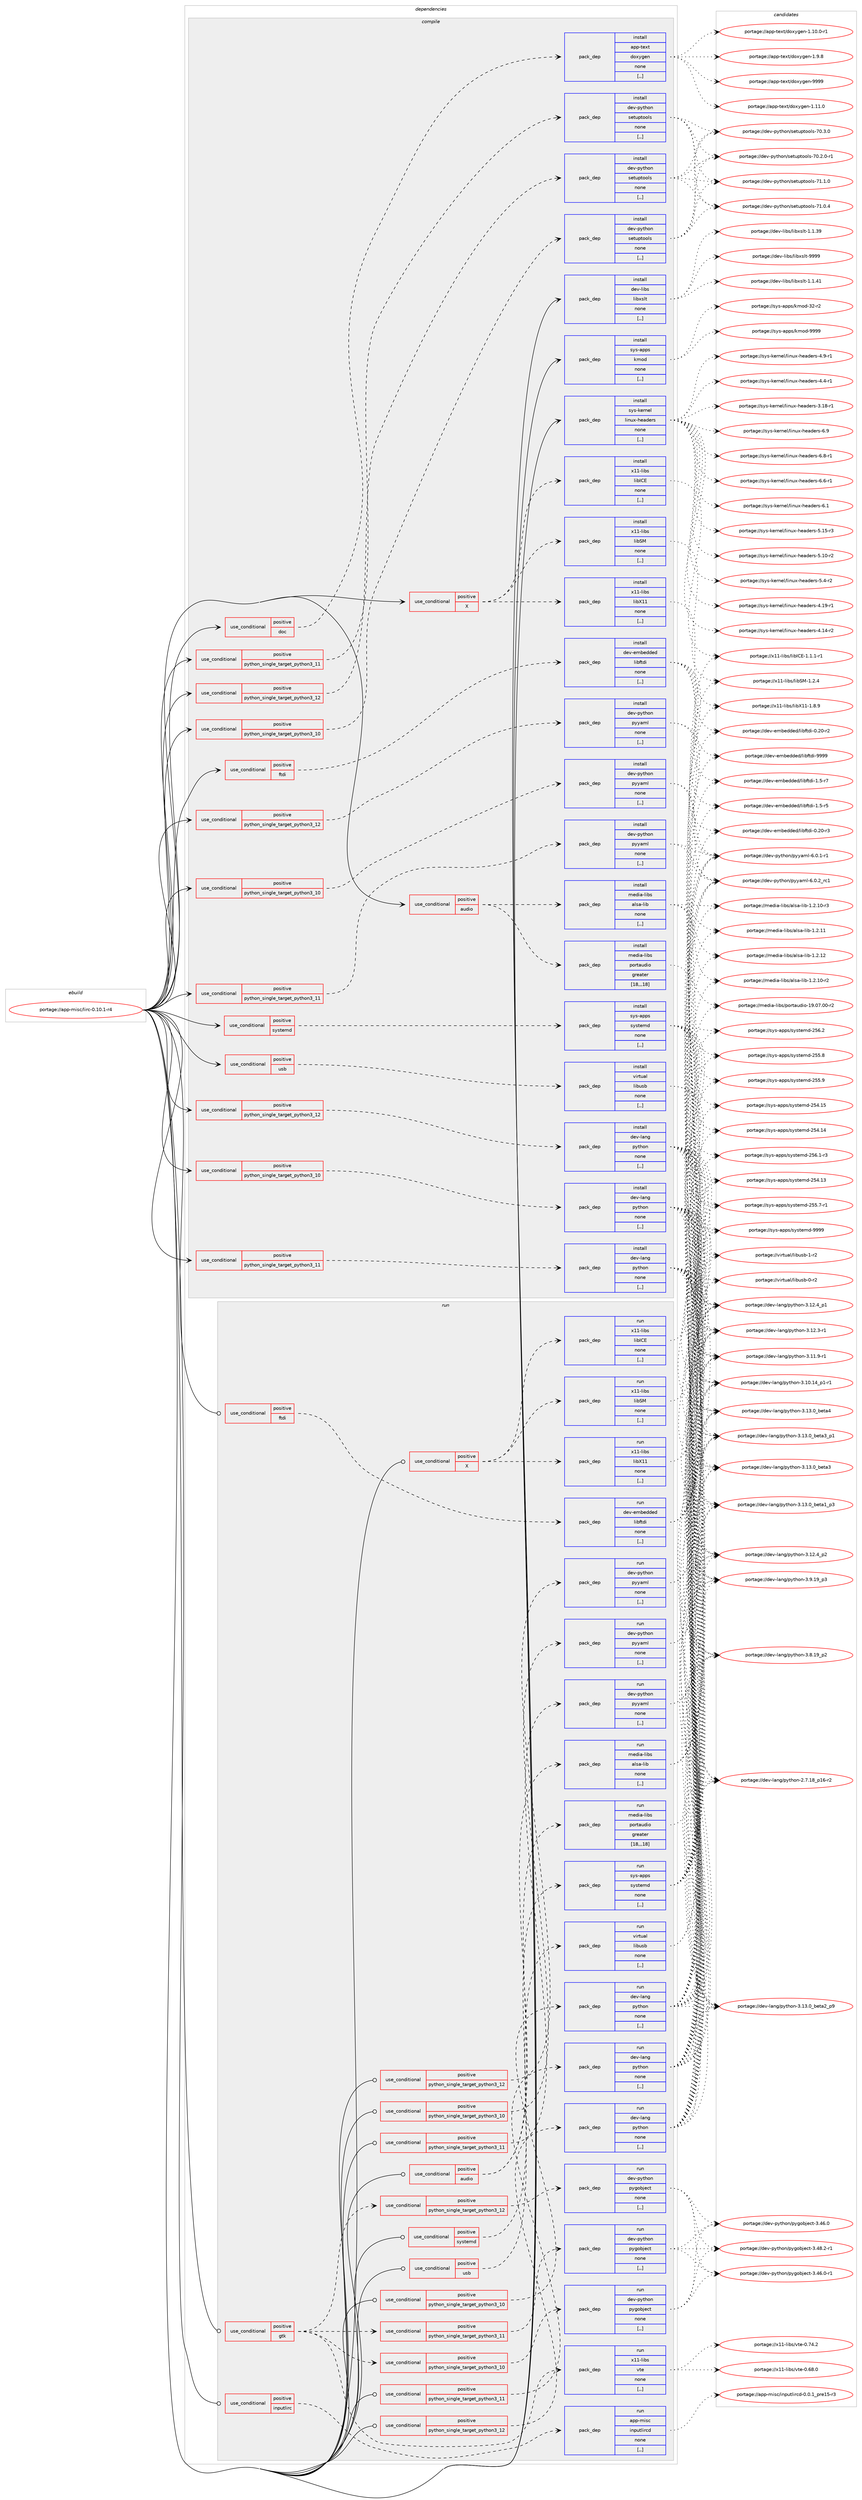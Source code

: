 digraph prolog {

# *************
# Graph options
# *************

newrank=true;
concentrate=true;
compound=true;
graph [rankdir=LR,fontname=Helvetica,fontsize=10,ranksep=1.5];#, ranksep=2.5, nodesep=0.2];
edge  [arrowhead=vee];
node  [fontname=Helvetica,fontsize=10];

# **********
# The ebuild
# **********

subgraph cluster_leftcol {
color=gray;
label=<<i>ebuild</i>>;
id [label="portage://app-misc/lirc-0.10.1-r4", color=red, width=4, href="../app-misc/lirc-0.10.1-r4.svg"];
}

# ****************
# The dependencies
# ****************

subgraph cluster_midcol {
color=gray;
label=<<i>dependencies</i>>;
subgraph cluster_compile {
fillcolor="#eeeeee";
style=filled;
label=<<i>compile</i>>;
subgraph cond12435 {
dependency42688 [label=<<TABLE BORDER="0" CELLBORDER="1" CELLSPACING="0" CELLPADDING="4"><TR><TD ROWSPAN="3" CELLPADDING="10">use_conditional</TD></TR><TR><TD>positive</TD></TR><TR><TD>X</TD></TR></TABLE>>, shape=none, color=red];
subgraph pack29851 {
dependency42689 [label=<<TABLE BORDER="0" CELLBORDER="1" CELLSPACING="0" CELLPADDING="4" WIDTH="220"><TR><TD ROWSPAN="6" CELLPADDING="30">pack_dep</TD></TR><TR><TD WIDTH="110">install</TD></TR><TR><TD>x11-libs</TD></TR><TR><TD>libICE</TD></TR><TR><TD>none</TD></TR><TR><TD>[,,]</TD></TR></TABLE>>, shape=none, color=blue];
}
dependency42688:e -> dependency42689:w [weight=20,style="dashed",arrowhead="vee"];
subgraph pack29852 {
dependency42690 [label=<<TABLE BORDER="0" CELLBORDER="1" CELLSPACING="0" CELLPADDING="4" WIDTH="220"><TR><TD ROWSPAN="6" CELLPADDING="30">pack_dep</TD></TR><TR><TD WIDTH="110">install</TD></TR><TR><TD>x11-libs</TD></TR><TR><TD>libSM</TD></TR><TR><TD>none</TD></TR><TR><TD>[,,]</TD></TR></TABLE>>, shape=none, color=blue];
}
dependency42688:e -> dependency42690:w [weight=20,style="dashed",arrowhead="vee"];
subgraph pack29853 {
dependency42691 [label=<<TABLE BORDER="0" CELLBORDER="1" CELLSPACING="0" CELLPADDING="4" WIDTH="220"><TR><TD ROWSPAN="6" CELLPADDING="30">pack_dep</TD></TR><TR><TD WIDTH="110">install</TD></TR><TR><TD>x11-libs</TD></TR><TR><TD>libX11</TD></TR><TR><TD>none</TD></TR><TR><TD>[,,]</TD></TR></TABLE>>, shape=none, color=blue];
}
dependency42688:e -> dependency42691:w [weight=20,style="dashed",arrowhead="vee"];
}
id:e -> dependency42688:w [weight=20,style="solid",arrowhead="vee"];
subgraph cond12436 {
dependency42692 [label=<<TABLE BORDER="0" CELLBORDER="1" CELLSPACING="0" CELLPADDING="4"><TR><TD ROWSPAN="3" CELLPADDING="10">use_conditional</TD></TR><TR><TD>positive</TD></TR><TR><TD>audio</TD></TR></TABLE>>, shape=none, color=red];
subgraph pack29854 {
dependency42693 [label=<<TABLE BORDER="0" CELLBORDER="1" CELLSPACING="0" CELLPADDING="4" WIDTH="220"><TR><TD ROWSPAN="6" CELLPADDING="30">pack_dep</TD></TR><TR><TD WIDTH="110">install</TD></TR><TR><TD>media-libs</TD></TR><TR><TD>portaudio</TD></TR><TR><TD>greater</TD></TR><TR><TD>[18,,,18]</TD></TR></TABLE>>, shape=none, color=blue];
}
dependency42692:e -> dependency42693:w [weight=20,style="dashed",arrowhead="vee"];
subgraph pack29855 {
dependency42694 [label=<<TABLE BORDER="0" CELLBORDER="1" CELLSPACING="0" CELLPADDING="4" WIDTH="220"><TR><TD ROWSPAN="6" CELLPADDING="30">pack_dep</TD></TR><TR><TD WIDTH="110">install</TD></TR><TR><TD>media-libs</TD></TR><TR><TD>alsa-lib</TD></TR><TR><TD>none</TD></TR><TR><TD>[,,]</TD></TR></TABLE>>, shape=none, color=blue];
}
dependency42692:e -> dependency42694:w [weight=20,style="dashed",arrowhead="vee"];
}
id:e -> dependency42692:w [weight=20,style="solid",arrowhead="vee"];
subgraph cond12437 {
dependency42695 [label=<<TABLE BORDER="0" CELLBORDER="1" CELLSPACING="0" CELLPADDING="4"><TR><TD ROWSPAN="3" CELLPADDING="10">use_conditional</TD></TR><TR><TD>positive</TD></TR><TR><TD>doc</TD></TR></TABLE>>, shape=none, color=red];
subgraph pack29856 {
dependency42696 [label=<<TABLE BORDER="0" CELLBORDER="1" CELLSPACING="0" CELLPADDING="4" WIDTH="220"><TR><TD ROWSPAN="6" CELLPADDING="30">pack_dep</TD></TR><TR><TD WIDTH="110">install</TD></TR><TR><TD>app-text</TD></TR><TR><TD>doxygen</TD></TR><TR><TD>none</TD></TR><TR><TD>[,,]</TD></TR></TABLE>>, shape=none, color=blue];
}
dependency42695:e -> dependency42696:w [weight=20,style="dashed",arrowhead="vee"];
}
id:e -> dependency42695:w [weight=20,style="solid",arrowhead="vee"];
subgraph cond12438 {
dependency42697 [label=<<TABLE BORDER="0" CELLBORDER="1" CELLSPACING="0" CELLPADDING="4"><TR><TD ROWSPAN="3" CELLPADDING="10">use_conditional</TD></TR><TR><TD>positive</TD></TR><TR><TD>ftdi</TD></TR></TABLE>>, shape=none, color=red];
subgraph pack29857 {
dependency42698 [label=<<TABLE BORDER="0" CELLBORDER="1" CELLSPACING="0" CELLPADDING="4" WIDTH="220"><TR><TD ROWSPAN="6" CELLPADDING="30">pack_dep</TD></TR><TR><TD WIDTH="110">install</TD></TR><TR><TD>dev-embedded</TD></TR><TR><TD>libftdi</TD></TR><TR><TD>none</TD></TR><TR><TD>[,,]</TD></TR></TABLE>>, shape=none, color=blue];
}
dependency42697:e -> dependency42698:w [weight=20,style="dashed",arrowhead="vee"];
}
id:e -> dependency42697:w [weight=20,style="solid",arrowhead="vee"];
subgraph cond12439 {
dependency42699 [label=<<TABLE BORDER="0" CELLBORDER="1" CELLSPACING="0" CELLPADDING="4"><TR><TD ROWSPAN="3" CELLPADDING="10">use_conditional</TD></TR><TR><TD>positive</TD></TR><TR><TD>python_single_target_python3_10</TD></TR></TABLE>>, shape=none, color=red];
subgraph pack29858 {
dependency42700 [label=<<TABLE BORDER="0" CELLBORDER="1" CELLSPACING="0" CELLPADDING="4" WIDTH="220"><TR><TD ROWSPAN="6" CELLPADDING="30">pack_dep</TD></TR><TR><TD WIDTH="110">install</TD></TR><TR><TD>dev-lang</TD></TR><TR><TD>python</TD></TR><TR><TD>none</TD></TR><TR><TD>[,,]</TD></TR></TABLE>>, shape=none, color=blue];
}
dependency42699:e -> dependency42700:w [weight=20,style="dashed",arrowhead="vee"];
}
id:e -> dependency42699:w [weight=20,style="solid",arrowhead="vee"];
subgraph cond12440 {
dependency42701 [label=<<TABLE BORDER="0" CELLBORDER="1" CELLSPACING="0" CELLPADDING="4"><TR><TD ROWSPAN="3" CELLPADDING="10">use_conditional</TD></TR><TR><TD>positive</TD></TR><TR><TD>python_single_target_python3_10</TD></TR></TABLE>>, shape=none, color=red];
subgraph pack29859 {
dependency42702 [label=<<TABLE BORDER="0" CELLBORDER="1" CELLSPACING="0" CELLPADDING="4" WIDTH="220"><TR><TD ROWSPAN="6" CELLPADDING="30">pack_dep</TD></TR><TR><TD WIDTH="110">install</TD></TR><TR><TD>dev-python</TD></TR><TR><TD>pyyaml</TD></TR><TR><TD>none</TD></TR><TR><TD>[,,]</TD></TR></TABLE>>, shape=none, color=blue];
}
dependency42701:e -> dependency42702:w [weight=20,style="dashed",arrowhead="vee"];
}
id:e -> dependency42701:w [weight=20,style="solid",arrowhead="vee"];
subgraph cond12441 {
dependency42703 [label=<<TABLE BORDER="0" CELLBORDER="1" CELLSPACING="0" CELLPADDING="4"><TR><TD ROWSPAN="3" CELLPADDING="10">use_conditional</TD></TR><TR><TD>positive</TD></TR><TR><TD>python_single_target_python3_10</TD></TR></TABLE>>, shape=none, color=red];
subgraph pack29860 {
dependency42704 [label=<<TABLE BORDER="0" CELLBORDER="1" CELLSPACING="0" CELLPADDING="4" WIDTH="220"><TR><TD ROWSPAN="6" CELLPADDING="30">pack_dep</TD></TR><TR><TD WIDTH="110">install</TD></TR><TR><TD>dev-python</TD></TR><TR><TD>setuptools</TD></TR><TR><TD>none</TD></TR><TR><TD>[,,]</TD></TR></TABLE>>, shape=none, color=blue];
}
dependency42703:e -> dependency42704:w [weight=20,style="dashed",arrowhead="vee"];
}
id:e -> dependency42703:w [weight=20,style="solid",arrowhead="vee"];
subgraph cond12442 {
dependency42705 [label=<<TABLE BORDER="0" CELLBORDER="1" CELLSPACING="0" CELLPADDING="4"><TR><TD ROWSPAN="3" CELLPADDING="10">use_conditional</TD></TR><TR><TD>positive</TD></TR><TR><TD>python_single_target_python3_11</TD></TR></TABLE>>, shape=none, color=red];
subgraph pack29861 {
dependency42706 [label=<<TABLE BORDER="0" CELLBORDER="1" CELLSPACING="0" CELLPADDING="4" WIDTH="220"><TR><TD ROWSPAN="6" CELLPADDING="30">pack_dep</TD></TR><TR><TD WIDTH="110">install</TD></TR><TR><TD>dev-lang</TD></TR><TR><TD>python</TD></TR><TR><TD>none</TD></TR><TR><TD>[,,]</TD></TR></TABLE>>, shape=none, color=blue];
}
dependency42705:e -> dependency42706:w [weight=20,style="dashed",arrowhead="vee"];
}
id:e -> dependency42705:w [weight=20,style="solid",arrowhead="vee"];
subgraph cond12443 {
dependency42707 [label=<<TABLE BORDER="0" CELLBORDER="1" CELLSPACING="0" CELLPADDING="4"><TR><TD ROWSPAN="3" CELLPADDING="10">use_conditional</TD></TR><TR><TD>positive</TD></TR><TR><TD>python_single_target_python3_11</TD></TR></TABLE>>, shape=none, color=red];
subgraph pack29862 {
dependency42708 [label=<<TABLE BORDER="0" CELLBORDER="1" CELLSPACING="0" CELLPADDING="4" WIDTH="220"><TR><TD ROWSPAN="6" CELLPADDING="30">pack_dep</TD></TR><TR><TD WIDTH="110">install</TD></TR><TR><TD>dev-python</TD></TR><TR><TD>pyyaml</TD></TR><TR><TD>none</TD></TR><TR><TD>[,,]</TD></TR></TABLE>>, shape=none, color=blue];
}
dependency42707:e -> dependency42708:w [weight=20,style="dashed",arrowhead="vee"];
}
id:e -> dependency42707:w [weight=20,style="solid",arrowhead="vee"];
subgraph cond12444 {
dependency42709 [label=<<TABLE BORDER="0" CELLBORDER="1" CELLSPACING="0" CELLPADDING="4"><TR><TD ROWSPAN="3" CELLPADDING="10">use_conditional</TD></TR><TR><TD>positive</TD></TR><TR><TD>python_single_target_python3_11</TD></TR></TABLE>>, shape=none, color=red];
subgraph pack29863 {
dependency42710 [label=<<TABLE BORDER="0" CELLBORDER="1" CELLSPACING="0" CELLPADDING="4" WIDTH="220"><TR><TD ROWSPAN="6" CELLPADDING="30">pack_dep</TD></TR><TR><TD WIDTH="110">install</TD></TR><TR><TD>dev-python</TD></TR><TR><TD>setuptools</TD></TR><TR><TD>none</TD></TR><TR><TD>[,,]</TD></TR></TABLE>>, shape=none, color=blue];
}
dependency42709:e -> dependency42710:w [weight=20,style="dashed",arrowhead="vee"];
}
id:e -> dependency42709:w [weight=20,style="solid",arrowhead="vee"];
subgraph cond12445 {
dependency42711 [label=<<TABLE BORDER="0" CELLBORDER="1" CELLSPACING="0" CELLPADDING="4"><TR><TD ROWSPAN="3" CELLPADDING="10">use_conditional</TD></TR><TR><TD>positive</TD></TR><TR><TD>python_single_target_python3_12</TD></TR></TABLE>>, shape=none, color=red];
subgraph pack29864 {
dependency42712 [label=<<TABLE BORDER="0" CELLBORDER="1" CELLSPACING="0" CELLPADDING="4" WIDTH="220"><TR><TD ROWSPAN="6" CELLPADDING="30">pack_dep</TD></TR><TR><TD WIDTH="110">install</TD></TR><TR><TD>dev-lang</TD></TR><TR><TD>python</TD></TR><TR><TD>none</TD></TR><TR><TD>[,,]</TD></TR></TABLE>>, shape=none, color=blue];
}
dependency42711:e -> dependency42712:w [weight=20,style="dashed",arrowhead="vee"];
}
id:e -> dependency42711:w [weight=20,style="solid",arrowhead="vee"];
subgraph cond12446 {
dependency42713 [label=<<TABLE BORDER="0" CELLBORDER="1" CELLSPACING="0" CELLPADDING="4"><TR><TD ROWSPAN="3" CELLPADDING="10">use_conditional</TD></TR><TR><TD>positive</TD></TR><TR><TD>python_single_target_python3_12</TD></TR></TABLE>>, shape=none, color=red];
subgraph pack29865 {
dependency42714 [label=<<TABLE BORDER="0" CELLBORDER="1" CELLSPACING="0" CELLPADDING="4" WIDTH="220"><TR><TD ROWSPAN="6" CELLPADDING="30">pack_dep</TD></TR><TR><TD WIDTH="110">install</TD></TR><TR><TD>dev-python</TD></TR><TR><TD>pyyaml</TD></TR><TR><TD>none</TD></TR><TR><TD>[,,]</TD></TR></TABLE>>, shape=none, color=blue];
}
dependency42713:e -> dependency42714:w [weight=20,style="dashed",arrowhead="vee"];
}
id:e -> dependency42713:w [weight=20,style="solid",arrowhead="vee"];
subgraph cond12447 {
dependency42715 [label=<<TABLE BORDER="0" CELLBORDER="1" CELLSPACING="0" CELLPADDING="4"><TR><TD ROWSPAN="3" CELLPADDING="10">use_conditional</TD></TR><TR><TD>positive</TD></TR><TR><TD>python_single_target_python3_12</TD></TR></TABLE>>, shape=none, color=red];
subgraph pack29866 {
dependency42716 [label=<<TABLE BORDER="0" CELLBORDER="1" CELLSPACING="0" CELLPADDING="4" WIDTH="220"><TR><TD ROWSPAN="6" CELLPADDING="30">pack_dep</TD></TR><TR><TD WIDTH="110">install</TD></TR><TR><TD>dev-python</TD></TR><TR><TD>setuptools</TD></TR><TR><TD>none</TD></TR><TR><TD>[,,]</TD></TR></TABLE>>, shape=none, color=blue];
}
dependency42715:e -> dependency42716:w [weight=20,style="dashed",arrowhead="vee"];
}
id:e -> dependency42715:w [weight=20,style="solid",arrowhead="vee"];
subgraph cond12448 {
dependency42717 [label=<<TABLE BORDER="0" CELLBORDER="1" CELLSPACING="0" CELLPADDING="4"><TR><TD ROWSPAN="3" CELLPADDING="10">use_conditional</TD></TR><TR><TD>positive</TD></TR><TR><TD>systemd</TD></TR></TABLE>>, shape=none, color=red];
subgraph pack29867 {
dependency42718 [label=<<TABLE BORDER="0" CELLBORDER="1" CELLSPACING="0" CELLPADDING="4" WIDTH="220"><TR><TD ROWSPAN="6" CELLPADDING="30">pack_dep</TD></TR><TR><TD WIDTH="110">install</TD></TR><TR><TD>sys-apps</TD></TR><TR><TD>systemd</TD></TR><TR><TD>none</TD></TR><TR><TD>[,,]</TD></TR></TABLE>>, shape=none, color=blue];
}
dependency42717:e -> dependency42718:w [weight=20,style="dashed",arrowhead="vee"];
}
id:e -> dependency42717:w [weight=20,style="solid",arrowhead="vee"];
subgraph cond12449 {
dependency42719 [label=<<TABLE BORDER="0" CELLBORDER="1" CELLSPACING="0" CELLPADDING="4"><TR><TD ROWSPAN="3" CELLPADDING="10">use_conditional</TD></TR><TR><TD>positive</TD></TR><TR><TD>usb</TD></TR></TABLE>>, shape=none, color=red];
subgraph pack29868 {
dependency42720 [label=<<TABLE BORDER="0" CELLBORDER="1" CELLSPACING="0" CELLPADDING="4" WIDTH="220"><TR><TD ROWSPAN="6" CELLPADDING="30">pack_dep</TD></TR><TR><TD WIDTH="110">install</TD></TR><TR><TD>virtual</TD></TR><TR><TD>libusb</TD></TR><TR><TD>none</TD></TR><TR><TD>[,,]</TD></TR></TABLE>>, shape=none, color=blue];
}
dependency42719:e -> dependency42720:w [weight=20,style="dashed",arrowhead="vee"];
}
id:e -> dependency42719:w [weight=20,style="solid",arrowhead="vee"];
subgraph pack29869 {
dependency42721 [label=<<TABLE BORDER="0" CELLBORDER="1" CELLSPACING="0" CELLPADDING="4" WIDTH="220"><TR><TD ROWSPAN="6" CELLPADDING="30">pack_dep</TD></TR><TR><TD WIDTH="110">install</TD></TR><TR><TD>dev-libs</TD></TR><TR><TD>libxslt</TD></TR><TR><TD>none</TD></TR><TR><TD>[,,]</TD></TR></TABLE>>, shape=none, color=blue];
}
id:e -> dependency42721:w [weight=20,style="solid",arrowhead="vee"];
subgraph pack29870 {
dependency42722 [label=<<TABLE BORDER="0" CELLBORDER="1" CELLSPACING="0" CELLPADDING="4" WIDTH="220"><TR><TD ROWSPAN="6" CELLPADDING="30">pack_dep</TD></TR><TR><TD WIDTH="110">install</TD></TR><TR><TD>sys-apps</TD></TR><TR><TD>kmod</TD></TR><TR><TD>none</TD></TR><TR><TD>[,,]</TD></TR></TABLE>>, shape=none, color=blue];
}
id:e -> dependency42722:w [weight=20,style="solid",arrowhead="vee"];
subgraph pack29871 {
dependency42723 [label=<<TABLE BORDER="0" CELLBORDER="1" CELLSPACING="0" CELLPADDING="4" WIDTH="220"><TR><TD ROWSPAN="6" CELLPADDING="30">pack_dep</TD></TR><TR><TD WIDTH="110">install</TD></TR><TR><TD>sys-kernel</TD></TR><TR><TD>linux-headers</TD></TR><TR><TD>none</TD></TR><TR><TD>[,,]</TD></TR></TABLE>>, shape=none, color=blue];
}
id:e -> dependency42723:w [weight=20,style="solid",arrowhead="vee"];
}
subgraph cluster_compileandrun {
fillcolor="#eeeeee";
style=filled;
label=<<i>compile and run</i>>;
}
subgraph cluster_run {
fillcolor="#eeeeee";
style=filled;
label=<<i>run</i>>;
subgraph cond12450 {
dependency42724 [label=<<TABLE BORDER="0" CELLBORDER="1" CELLSPACING="0" CELLPADDING="4"><TR><TD ROWSPAN="3" CELLPADDING="10">use_conditional</TD></TR><TR><TD>positive</TD></TR><TR><TD>X</TD></TR></TABLE>>, shape=none, color=red];
subgraph pack29872 {
dependency42725 [label=<<TABLE BORDER="0" CELLBORDER="1" CELLSPACING="0" CELLPADDING="4" WIDTH="220"><TR><TD ROWSPAN="6" CELLPADDING="30">pack_dep</TD></TR><TR><TD WIDTH="110">run</TD></TR><TR><TD>x11-libs</TD></TR><TR><TD>libICE</TD></TR><TR><TD>none</TD></TR><TR><TD>[,,]</TD></TR></TABLE>>, shape=none, color=blue];
}
dependency42724:e -> dependency42725:w [weight=20,style="dashed",arrowhead="vee"];
subgraph pack29873 {
dependency42726 [label=<<TABLE BORDER="0" CELLBORDER="1" CELLSPACING="0" CELLPADDING="4" WIDTH="220"><TR><TD ROWSPAN="6" CELLPADDING="30">pack_dep</TD></TR><TR><TD WIDTH="110">run</TD></TR><TR><TD>x11-libs</TD></TR><TR><TD>libSM</TD></TR><TR><TD>none</TD></TR><TR><TD>[,,]</TD></TR></TABLE>>, shape=none, color=blue];
}
dependency42724:e -> dependency42726:w [weight=20,style="dashed",arrowhead="vee"];
subgraph pack29874 {
dependency42727 [label=<<TABLE BORDER="0" CELLBORDER="1" CELLSPACING="0" CELLPADDING="4" WIDTH="220"><TR><TD ROWSPAN="6" CELLPADDING="30">pack_dep</TD></TR><TR><TD WIDTH="110">run</TD></TR><TR><TD>x11-libs</TD></TR><TR><TD>libX11</TD></TR><TR><TD>none</TD></TR><TR><TD>[,,]</TD></TR></TABLE>>, shape=none, color=blue];
}
dependency42724:e -> dependency42727:w [weight=20,style="dashed",arrowhead="vee"];
}
id:e -> dependency42724:w [weight=20,style="solid",arrowhead="odot"];
subgraph cond12451 {
dependency42728 [label=<<TABLE BORDER="0" CELLBORDER="1" CELLSPACING="0" CELLPADDING="4"><TR><TD ROWSPAN="3" CELLPADDING="10">use_conditional</TD></TR><TR><TD>positive</TD></TR><TR><TD>audio</TD></TR></TABLE>>, shape=none, color=red];
subgraph pack29875 {
dependency42729 [label=<<TABLE BORDER="0" CELLBORDER="1" CELLSPACING="0" CELLPADDING="4" WIDTH="220"><TR><TD ROWSPAN="6" CELLPADDING="30">pack_dep</TD></TR><TR><TD WIDTH="110">run</TD></TR><TR><TD>media-libs</TD></TR><TR><TD>portaudio</TD></TR><TR><TD>greater</TD></TR><TR><TD>[18,,,18]</TD></TR></TABLE>>, shape=none, color=blue];
}
dependency42728:e -> dependency42729:w [weight=20,style="dashed",arrowhead="vee"];
subgraph pack29876 {
dependency42730 [label=<<TABLE BORDER="0" CELLBORDER="1" CELLSPACING="0" CELLPADDING="4" WIDTH="220"><TR><TD ROWSPAN="6" CELLPADDING="30">pack_dep</TD></TR><TR><TD WIDTH="110">run</TD></TR><TR><TD>media-libs</TD></TR><TR><TD>alsa-lib</TD></TR><TR><TD>none</TD></TR><TR><TD>[,,]</TD></TR></TABLE>>, shape=none, color=blue];
}
dependency42728:e -> dependency42730:w [weight=20,style="dashed",arrowhead="vee"];
}
id:e -> dependency42728:w [weight=20,style="solid",arrowhead="odot"];
subgraph cond12452 {
dependency42731 [label=<<TABLE BORDER="0" CELLBORDER="1" CELLSPACING="0" CELLPADDING="4"><TR><TD ROWSPAN="3" CELLPADDING="10">use_conditional</TD></TR><TR><TD>positive</TD></TR><TR><TD>ftdi</TD></TR></TABLE>>, shape=none, color=red];
subgraph pack29877 {
dependency42732 [label=<<TABLE BORDER="0" CELLBORDER="1" CELLSPACING="0" CELLPADDING="4" WIDTH="220"><TR><TD ROWSPAN="6" CELLPADDING="30">pack_dep</TD></TR><TR><TD WIDTH="110">run</TD></TR><TR><TD>dev-embedded</TD></TR><TR><TD>libftdi</TD></TR><TR><TD>none</TD></TR><TR><TD>[,,]</TD></TR></TABLE>>, shape=none, color=blue];
}
dependency42731:e -> dependency42732:w [weight=20,style="dashed",arrowhead="vee"];
}
id:e -> dependency42731:w [weight=20,style="solid",arrowhead="odot"];
subgraph cond12453 {
dependency42733 [label=<<TABLE BORDER="0" CELLBORDER="1" CELLSPACING="0" CELLPADDING="4"><TR><TD ROWSPAN="3" CELLPADDING="10">use_conditional</TD></TR><TR><TD>positive</TD></TR><TR><TD>gtk</TD></TR></TABLE>>, shape=none, color=red];
subgraph pack29878 {
dependency42734 [label=<<TABLE BORDER="0" CELLBORDER="1" CELLSPACING="0" CELLPADDING="4" WIDTH="220"><TR><TD ROWSPAN="6" CELLPADDING="30">pack_dep</TD></TR><TR><TD WIDTH="110">run</TD></TR><TR><TD>x11-libs</TD></TR><TR><TD>vte</TD></TR><TR><TD>none</TD></TR><TR><TD>[,,]</TD></TR></TABLE>>, shape=none, color=blue];
}
dependency42733:e -> dependency42734:w [weight=20,style="dashed",arrowhead="vee"];
subgraph cond12454 {
dependency42735 [label=<<TABLE BORDER="0" CELLBORDER="1" CELLSPACING="0" CELLPADDING="4"><TR><TD ROWSPAN="3" CELLPADDING="10">use_conditional</TD></TR><TR><TD>positive</TD></TR><TR><TD>python_single_target_python3_10</TD></TR></TABLE>>, shape=none, color=red];
subgraph pack29879 {
dependency42736 [label=<<TABLE BORDER="0" CELLBORDER="1" CELLSPACING="0" CELLPADDING="4" WIDTH="220"><TR><TD ROWSPAN="6" CELLPADDING="30">pack_dep</TD></TR><TR><TD WIDTH="110">run</TD></TR><TR><TD>dev-python</TD></TR><TR><TD>pygobject</TD></TR><TR><TD>none</TD></TR><TR><TD>[,,]</TD></TR></TABLE>>, shape=none, color=blue];
}
dependency42735:e -> dependency42736:w [weight=20,style="dashed",arrowhead="vee"];
}
dependency42733:e -> dependency42735:w [weight=20,style="dashed",arrowhead="vee"];
subgraph cond12455 {
dependency42737 [label=<<TABLE BORDER="0" CELLBORDER="1" CELLSPACING="0" CELLPADDING="4"><TR><TD ROWSPAN="3" CELLPADDING="10">use_conditional</TD></TR><TR><TD>positive</TD></TR><TR><TD>python_single_target_python3_11</TD></TR></TABLE>>, shape=none, color=red];
subgraph pack29880 {
dependency42738 [label=<<TABLE BORDER="0" CELLBORDER="1" CELLSPACING="0" CELLPADDING="4" WIDTH="220"><TR><TD ROWSPAN="6" CELLPADDING="30">pack_dep</TD></TR><TR><TD WIDTH="110">run</TD></TR><TR><TD>dev-python</TD></TR><TR><TD>pygobject</TD></TR><TR><TD>none</TD></TR><TR><TD>[,,]</TD></TR></TABLE>>, shape=none, color=blue];
}
dependency42737:e -> dependency42738:w [weight=20,style="dashed",arrowhead="vee"];
}
dependency42733:e -> dependency42737:w [weight=20,style="dashed",arrowhead="vee"];
subgraph cond12456 {
dependency42739 [label=<<TABLE BORDER="0" CELLBORDER="1" CELLSPACING="0" CELLPADDING="4"><TR><TD ROWSPAN="3" CELLPADDING="10">use_conditional</TD></TR><TR><TD>positive</TD></TR><TR><TD>python_single_target_python3_12</TD></TR></TABLE>>, shape=none, color=red];
subgraph pack29881 {
dependency42740 [label=<<TABLE BORDER="0" CELLBORDER="1" CELLSPACING="0" CELLPADDING="4" WIDTH="220"><TR><TD ROWSPAN="6" CELLPADDING="30">pack_dep</TD></TR><TR><TD WIDTH="110">run</TD></TR><TR><TD>dev-python</TD></TR><TR><TD>pygobject</TD></TR><TR><TD>none</TD></TR><TR><TD>[,,]</TD></TR></TABLE>>, shape=none, color=blue];
}
dependency42739:e -> dependency42740:w [weight=20,style="dashed",arrowhead="vee"];
}
dependency42733:e -> dependency42739:w [weight=20,style="dashed",arrowhead="vee"];
}
id:e -> dependency42733:w [weight=20,style="solid",arrowhead="odot"];
subgraph cond12457 {
dependency42741 [label=<<TABLE BORDER="0" CELLBORDER="1" CELLSPACING="0" CELLPADDING="4"><TR><TD ROWSPAN="3" CELLPADDING="10">use_conditional</TD></TR><TR><TD>positive</TD></TR><TR><TD>inputlirc</TD></TR></TABLE>>, shape=none, color=red];
subgraph pack29882 {
dependency42742 [label=<<TABLE BORDER="0" CELLBORDER="1" CELLSPACING="0" CELLPADDING="4" WIDTH="220"><TR><TD ROWSPAN="6" CELLPADDING="30">pack_dep</TD></TR><TR><TD WIDTH="110">run</TD></TR><TR><TD>app-misc</TD></TR><TR><TD>inputlircd</TD></TR><TR><TD>none</TD></TR><TR><TD>[,,]</TD></TR></TABLE>>, shape=none, color=blue];
}
dependency42741:e -> dependency42742:w [weight=20,style="dashed",arrowhead="vee"];
}
id:e -> dependency42741:w [weight=20,style="solid",arrowhead="odot"];
subgraph cond12458 {
dependency42743 [label=<<TABLE BORDER="0" CELLBORDER="1" CELLSPACING="0" CELLPADDING="4"><TR><TD ROWSPAN="3" CELLPADDING="10">use_conditional</TD></TR><TR><TD>positive</TD></TR><TR><TD>python_single_target_python3_10</TD></TR></TABLE>>, shape=none, color=red];
subgraph pack29883 {
dependency42744 [label=<<TABLE BORDER="0" CELLBORDER="1" CELLSPACING="0" CELLPADDING="4" WIDTH="220"><TR><TD ROWSPAN="6" CELLPADDING="30">pack_dep</TD></TR><TR><TD WIDTH="110">run</TD></TR><TR><TD>dev-lang</TD></TR><TR><TD>python</TD></TR><TR><TD>none</TD></TR><TR><TD>[,,]</TD></TR></TABLE>>, shape=none, color=blue];
}
dependency42743:e -> dependency42744:w [weight=20,style="dashed",arrowhead="vee"];
}
id:e -> dependency42743:w [weight=20,style="solid",arrowhead="odot"];
subgraph cond12459 {
dependency42745 [label=<<TABLE BORDER="0" CELLBORDER="1" CELLSPACING="0" CELLPADDING="4"><TR><TD ROWSPAN="3" CELLPADDING="10">use_conditional</TD></TR><TR><TD>positive</TD></TR><TR><TD>python_single_target_python3_10</TD></TR></TABLE>>, shape=none, color=red];
subgraph pack29884 {
dependency42746 [label=<<TABLE BORDER="0" CELLBORDER="1" CELLSPACING="0" CELLPADDING="4" WIDTH="220"><TR><TD ROWSPAN="6" CELLPADDING="30">pack_dep</TD></TR><TR><TD WIDTH="110">run</TD></TR><TR><TD>dev-python</TD></TR><TR><TD>pyyaml</TD></TR><TR><TD>none</TD></TR><TR><TD>[,,]</TD></TR></TABLE>>, shape=none, color=blue];
}
dependency42745:e -> dependency42746:w [weight=20,style="dashed",arrowhead="vee"];
}
id:e -> dependency42745:w [weight=20,style="solid",arrowhead="odot"];
subgraph cond12460 {
dependency42747 [label=<<TABLE BORDER="0" CELLBORDER="1" CELLSPACING="0" CELLPADDING="4"><TR><TD ROWSPAN="3" CELLPADDING="10">use_conditional</TD></TR><TR><TD>positive</TD></TR><TR><TD>python_single_target_python3_11</TD></TR></TABLE>>, shape=none, color=red];
subgraph pack29885 {
dependency42748 [label=<<TABLE BORDER="0" CELLBORDER="1" CELLSPACING="0" CELLPADDING="4" WIDTH="220"><TR><TD ROWSPAN="6" CELLPADDING="30">pack_dep</TD></TR><TR><TD WIDTH="110">run</TD></TR><TR><TD>dev-lang</TD></TR><TR><TD>python</TD></TR><TR><TD>none</TD></TR><TR><TD>[,,]</TD></TR></TABLE>>, shape=none, color=blue];
}
dependency42747:e -> dependency42748:w [weight=20,style="dashed",arrowhead="vee"];
}
id:e -> dependency42747:w [weight=20,style="solid",arrowhead="odot"];
subgraph cond12461 {
dependency42749 [label=<<TABLE BORDER="0" CELLBORDER="1" CELLSPACING="0" CELLPADDING="4"><TR><TD ROWSPAN="3" CELLPADDING="10">use_conditional</TD></TR><TR><TD>positive</TD></TR><TR><TD>python_single_target_python3_11</TD></TR></TABLE>>, shape=none, color=red];
subgraph pack29886 {
dependency42750 [label=<<TABLE BORDER="0" CELLBORDER="1" CELLSPACING="0" CELLPADDING="4" WIDTH="220"><TR><TD ROWSPAN="6" CELLPADDING="30">pack_dep</TD></TR><TR><TD WIDTH="110">run</TD></TR><TR><TD>dev-python</TD></TR><TR><TD>pyyaml</TD></TR><TR><TD>none</TD></TR><TR><TD>[,,]</TD></TR></TABLE>>, shape=none, color=blue];
}
dependency42749:e -> dependency42750:w [weight=20,style="dashed",arrowhead="vee"];
}
id:e -> dependency42749:w [weight=20,style="solid",arrowhead="odot"];
subgraph cond12462 {
dependency42751 [label=<<TABLE BORDER="0" CELLBORDER="1" CELLSPACING="0" CELLPADDING="4"><TR><TD ROWSPAN="3" CELLPADDING="10">use_conditional</TD></TR><TR><TD>positive</TD></TR><TR><TD>python_single_target_python3_12</TD></TR></TABLE>>, shape=none, color=red];
subgraph pack29887 {
dependency42752 [label=<<TABLE BORDER="0" CELLBORDER="1" CELLSPACING="0" CELLPADDING="4" WIDTH="220"><TR><TD ROWSPAN="6" CELLPADDING="30">pack_dep</TD></TR><TR><TD WIDTH="110">run</TD></TR><TR><TD>dev-lang</TD></TR><TR><TD>python</TD></TR><TR><TD>none</TD></TR><TR><TD>[,,]</TD></TR></TABLE>>, shape=none, color=blue];
}
dependency42751:e -> dependency42752:w [weight=20,style="dashed",arrowhead="vee"];
}
id:e -> dependency42751:w [weight=20,style="solid",arrowhead="odot"];
subgraph cond12463 {
dependency42753 [label=<<TABLE BORDER="0" CELLBORDER="1" CELLSPACING="0" CELLPADDING="4"><TR><TD ROWSPAN="3" CELLPADDING="10">use_conditional</TD></TR><TR><TD>positive</TD></TR><TR><TD>python_single_target_python3_12</TD></TR></TABLE>>, shape=none, color=red];
subgraph pack29888 {
dependency42754 [label=<<TABLE BORDER="0" CELLBORDER="1" CELLSPACING="0" CELLPADDING="4" WIDTH="220"><TR><TD ROWSPAN="6" CELLPADDING="30">pack_dep</TD></TR><TR><TD WIDTH="110">run</TD></TR><TR><TD>dev-python</TD></TR><TR><TD>pyyaml</TD></TR><TR><TD>none</TD></TR><TR><TD>[,,]</TD></TR></TABLE>>, shape=none, color=blue];
}
dependency42753:e -> dependency42754:w [weight=20,style="dashed",arrowhead="vee"];
}
id:e -> dependency42753:w [weight=20,style="solid",arrowhead="odot"];
subgraph cond12464 {
dependency42755 [label=<<TABLE BORDER="0" CELLBORDER="1" CELLSPACING="0" CELLPADDING="4"><TR><TD ROWSPAN="3" CELLPADDING="10">use_conditional</TD></TR><TR><TD>positive</TD></TR><TR><TD>systemd</TD></TR></TABLE>>, shape=none, color=red];
subgraph pack29889 {
dependency42756 [label=<<TABLE BORDER="0" CELLBORDER="1" CELLSPACING="0" CELLPADDING="4" WIDTH="220"><TR><TD ROWSPAN="6" CELLPADDING="30">pack_dep</TD></TR><TR><TD WIDTH="110">run</TD></TR><TR><TD>sys-apps</TD></TR><TR><TD>systemd</TD></TR><TR><TD>none</TD></TR><TR><TD>[,,]</TD></TR></TABLE>>, shape=none, color=blue];
}
dependency42755:e -> dependency42756:w [weight=20,style="dashed",arrowhead="vee"];
}
id:e -> dependency42755:w [weight=20,style="solid",arrowhead="odot"];
subgraph cond12465 {
dependency42757 [label=<<TABLE BORDER="0" CELLBORDER="1" CELLSPACING="0" CELLPADDING="4"><TR><TD ROWSPAN="3" CELLPADDING="10">use_conditional</TD></TR><TR><TD>positive</TD></TR><TR><TD>usb</TD></TR></TABLE>>, shape=none, color=red];
subgraph pack29890 {
dependency42758 [label=<<TABLE BORDER="0" CELLBORDER="1" CELLSPACING="0" CELLPADDING="4" WIDTH="220"><TR><TD ROWSPAN="6" CELLPADDING="30">pack_dep</TD></TR><TR><TD WIDTH="110">run</TD></TR><TR><TD>virtual</TD></TR><TR><TD>libusb</TD></TR><TR><TD>none</TD></TR><TR><TD>[,,]</TD></TR></TABLE>>, shape=none, color=blue];
}
dependency42757:e -> dependency42758:w [weight=20,style="dashed",arrowhead="vee"];
}
id:e -> dependency42757:w [weight=20,style="solid",arrowhead="odot"];
}
}

# **************
# The candidates
# **************

subgraph cluster_choices {
rank=same;
color=gray;
label=<<i>candidates</i>>;

subgraph choice29851 {
color=black;
nodesep=1;
choice1204949451081059811547108105987367694549464946494511449 [label="portage://x11-libs/libICE-1.1.1-r1", color=red, width=4,href="../x11-libs/libICE-1.1.1-r1.svg"];
dependency42689:e -> choice1204949451081059811547108105987367694549464946494511449:w [style=dotted,weight="100"];
}
subgraph choice29852 {
color=black;
nodesep=1;
choice1204949451081059811547108105988377454946504652 [label="portage://x11-libs/libSM-1.2.4", color=red, width=4,href="../x11-libs/libSM-1.2.4.svg"];
dependency42690:e -> choice1204949451081059811547108105988377454946504652:w [style=dotted,weight="100"];
}
subgraph choice29853 {
color=black;
nodesep=1;
choice120494945108105981154710810598884949454946564657 [label="portage://x11-libs/libX11-1.8.9", color=red, width=4,href="../x11-libs/libX11-1.8.9.svg"];
dependency42691:e -> choice120494945108105981154710810598884949454946564657:w [style=dotted,weight="100"];
}
subgraph choice29854 {
color=black;
nodesep=1;
choice10910110010597451081059811547112111114116971171001051114549574648554648484511450 [label="portage://media-libs/portaudio-19.07.00-r2", color=red, width=4,href="../media-libs/portaudio-19.07.00-r2.svg"];
dependency42693:e -> choice10910110010597451081059811547112111114116971171001051114549574648554648484511450:w [style=dotted,weight="100"];
}
subgraph choice29855 {
color=black;
nodesep=1;
choice109101100105974510810598115479710811597451081059845494650464950 [label="portage://media-libs/alsa-lib-1.2.12", color=red, width=4,href="../media-libs/alsa-lib-1.2.12.svg"];
choice109101100105974510810598115479710811597451081059845494650464949 [label="portage://media-libs/alsa-lib-1.2.11", color=red, width=4,href="../media-libs/alsa-lib-1.2.11.svg"];
choice1091011001059745108105981154797108115974510810598454946504649484511451 [label="portage://media-libs/alsa-lib-1.2.10-r3", color=red, width=4,href="../media-libs/alsa-lib-1.2.10-r3.svg"];
choice1091011001059745108105981154797108115974510810598454946504649484511450 [label="portage://media-libs/alsa-lib-1.2.10-r2", color=red, width=4,href="../media-libs/alsa-lib-1.2.10-r2.svg"];
dependency42694:e -> choice109101100105974510810598115479710811597451081059845494650464950:w [style=dotted,weight="100"];
dependency42694:e -> choice109101100105974510810598115479710811597451081059845494650464949:w [style=dotted,weight="100"];
dependency42694:e -> choice1091011001059745108105981154797108115974510810598454946504649484511451:w [style=dotted,weight="100"];
dependency42694:e -> choice1091011001059745108105981154797108115974510810598454946504649484511450:w [style=dotted,weight="100"];
}
subgraph choice29856 {
color=black;
nodesep=1;
choice9711211245116101120116471001111201211031011104557575757 [label="portage://app-text/doxygen-9999", color=red, width=4,href="../app-text/doxygen-9999.svg"];
choice97112112451161011201164710011112012110310111045494649494648 [label="portage://app-text/doxygen-1.11.0", color=red, width=4,href="../app-text/doxygen-1.11.0.svg"];
choice971121124511610112011647100111120121103101110454946494846484511449 [label="portage://app-text/doxygen-1.10.0-r1", color=red, width=4,href="../app-text/doxygen-1.10.0-r1.svg"];
choice971121124511610112011647100111120121103101110454946574656 [label="portage://app-text/doxygen-1.9.8", color=red, width=4,href="../app-text/doxygen-1.9.8.svg"];
dependency42696:e -> choice9711211245116101120116471001111201211031011104557575757:w [style=dotted,weight="100"];
dependency42696:e -> choice97112112451161011201164710011112012110310111045494649494648:w [style=dotted,weight="100"];
dependency42696:e -> choice971121124511610112011647100111120121103101110454946494846484511449:w [style=dotted,weight="100"];
dependency42696:e -> choice971121124511610112011647100111120121103101110454946574656:w [style=dotted,weight="100"];
}
subgraph choice29857 {
color=black;
nodesep=1;
choice100101118451011099810110010010110047108105981021161001054557575757 [label="portage://dev-embedded/libftdi-9999", color=red, width=4,href="../dev-embedded/libftdi-9999.svg"];
choice10010111845101109981011001001011004710810598102116100105454946534511455 [label="portage://dev-embedded/libftdi-1.5-r7", color=red, width=4,href="../dev-embedded/libftdi-1.5-r7.svg"];
choice10010111845101109981011001001011004710810598102116100105454946534511453 [label="portage://dev-embedded/libftdi-1.5-r5", color=red, width=4,href="../dev-embedded/libftdi-1.5-r5.svg"];
choice1001011184510110998101100100101100471081059810211610010545484650484511451 [label="portage://dev-embedded/libftdi-0.20-r3", color=red, width=4,href="../dev-embedded/libftdi-0.20-r3.svg"];
choice1001011184510110998101100100101100471081059810211610010545484650484511450 [label="portage://dev-embedded/libftdi-0.20-r2", color=red, width=4,href="../dev-embedded/libftdi-0.20-r2.svg"];
dependency42698:e -> choice100101118451011099810110010010110047108105981021161001054557575757:w [style=dotted,weight="100"];
dependency42698:e -> choice10010111845101109981011001001011004710810598102116100105454946534511455:w [style=dotted,weight="100"];
dependency42698:e -> choice10010111845101109981011001001011004710810598102116100105454946534511453:w [style=dotted,weight="100"];
dependency42698:e -> choice1001011184510110998101100100101100471081059810211610010545484650484511451:w [style=dotted,weight="100"];
dependency42698:e -> choice1001011184510110998101100100101100471081059810211610010545484650484511450:w [style=dotted,weight="100"];
}
subgraph choice29858 {
color=black;
nodesep=1;
choice1001011184510897110103471121211161041111104551464951464895981011169752 [label="portage://dev-lang/python-3.13.0_beta4", color=red, width=4,href="../dev-lang/python-3.13.0_beta4.svg"];
choice10010111845108971101034711212111610411111045514649514648959810111697519511249 [label="portage://dev-lang/python-3.13.0_beta3_p1", color=red, width=4,href="../dev-lang/python-3.13.0_beta3_p1.svg"];
choice1001011184510897110103471121211161041111104551464951464895981011169751 [label="portage://dev-lang/python-3.13.0_beta3", color=red, width=4,href="../dev-lang/python-3.13.0_beta3.svg"];
choice10010111845108971101034711212111610411111045514649514648959810111697509511257 [label="portage://dev-lang/python-3.13.0_beta2_p9", color=red, width=4,href="../dev-lang/python-3.13.0_beta2_p9.svg"];
choice10010111845108971101034711212111610411111045514649514648959810111697499511251 [label="portage://dev-lang/python-3.13.0_beta1_p3", color=red, width=4,href="../dev-lang/python-3.13.0_beta1_p3.svg"];
choice100101118451089711010347112121116104111110455146495046529511250 [label="portage://dev-lang/python-3.12.4_p2", color=red, width=4,href="../dev-lang/python-3.12.4_p2.svg"];
choice100101118451089711010347112121116104111110455146495046529511249 [label="portage://dev-lang/python-3.12.4_p1", color=red, width=4,href="../dev-lang/python-3.12.4_p1.svg"];
choice100101118451089711010347112121116104111110455146495046514511449 [label="portage://dev-lang/python-3.12.3-r1", color=red, width=4,href="../dev-lang/python-3.12.3-r1.svg"];
choice100101118451089711010347112121116104111110455146494946574511449 [label="portage://dev-lang/python-3.11.9-r1", color=red, width=4,href="../dev-lang/python-3.11.9-r1.svg"];
choice100101118451089711010347112121116104111110455146494846495295112494511449 [label="portage://dev-lang/python-3.10.14_p1-r1", color=red, width=4,href="../dev-lang/python-3.10.14_p1-r1.svg"];
choice100101118451089711010347112121116104111110455146574649579511251 [label="portage://dev-lang/python-3.9.19_p3", color=red, width=4,href="../dev-lang/python-3.9.19_p3.svg"];
choice100101118451089711010347112121116104111110455146564649579511250 [label="portage://dev-lang/python-3.8.19_p2", color=red, width=4,href="../dev-lang/python-3.8.19_p2.svg"];
choice100101118451089711010347112121116104111110455046554649569511249544511450 [label="portage://dev-lang/python-2.7.18_p16-r2", color=red, width=4,href="../dev-lang/python-2.7.18_p16-r2.svg"];
dependency42700:e -> choice1001011184510897110103471121211161041111104551464951464895981011169752:w [style=dotted,weight="100"];
dependency42700:e -> choice10010111845108971101034711212111610411111045514649514648959810111697519511249:w [style=dotted,weight="100"];
dependency42700:e -> choice1001011184510897110103471121211161041111104551464951464895981011169751:w [style=dotted,weight="100"];
dependency42700:e -> choice10010111845108971101034711212111610411111045514649514648959810111697509511257:w [style=dotted,weight="100"];
dependency42700:e -> choice10010111845108971101034711212111610411111045514649514648959810111697499511251:w [style=dotted,weight="100"];
dependency42700:e -> choice100101118451089711010347112121116104111110455146495046529511250:w [style=dotted,weight="100"];
dependency42700:e -> choice100101118451089711010347112121116104111110455146495046529511249:w [style=dotted,weight="100"];
dependency42700:e -> choice100101118451089711010347112121116104111110455146495046514511449:w [style=dotted,weight="100"];
dependency42700:e -> choice100101118451089711010347112121116104111110455146494946574511449:w [style=dotted,weight="100"];
dependency42700:e -> choice100101118451089711010347112121116104111110455146494846495295112494511449:w [style=dotted,weight="100"];
dependency42700:e -> choice100101118451089711010347112121116104111110455146574649579511251:w [style=dotted,weight="100"];
dependency42700:e -> choice100101118451089711010347112121116104111110455146564649579511250:w [style=dotted,weight="100"];
dependency42700:e -> choice100101118451089711010347112121116104111110455046554649569511249544511450:w [style=dotted,weight="100"];
}
subgraph choice29859 {
color=black;
nodesep=1;
choice100101118451121211161041111104711212112197109108455446484650951149949 [label="portage://dev-python/pyyaml-6.0.2_rc1", color=red, width=4,href="../dev-python/pyyaml-6.0.2_rc1.svg"];
choice1001011184511212111610411111047112121121971091084554464846494511449 [label="portage://dev-python/pyyaml-6.0.1-r1", color=red, width=4,href="../dev-python/pyyaml-6.0.1-r1.svg"];
dependency42702:e -> choice100101118451121211161041111104711212112197109108455446484650951149949:w [style=dotted,weight="100"];
dependency42702:e -> choice1001011184511212111610411111047112121121971091084554464846494511449:w [style=dotted,weight="100"];
}
subgraph choice29860 {
color=black;
nodesep=1;
choice100101118451121211161041111104711510111611711211611111110811545554946494648 [label="portage://dev-python/setuptools-71.1.0", color=red, width=4,href="../dev-python/setuptools-71.1.0.svg"];
choice100101118451121211161041111104711510111611711211611111110811545554946484652 [label="portage://dev-python/setuptools-71.0.4", color=red, width=4,href="../dev-python/setuptools-71.0.4.svg"];
choice100101118451121211161041111104711510111611711211611111110811545554846514648 [label="portage://dev-python/setuptools-70.3.0", color=red, width=4,href="../dev-python/setuptools-70.3.0.svg"];
choice1001011184511212111610411111047115101116117112116111111108115455548465046484511449 [label="portage://dev-python/setuptools-70.2.0-r1", color=red, width=4,href="../dev-python/setuptools-70.2.0-r1.svg"];
dependency42704:e -> choice100101118451121211161041111104711510111611711211611111110811545554946494648:w [style=dotted,weight="100"];
dependency42704:e -> choice100101118451121211161041111104711510111611711211611111110811545554946484652:w [style=dotted,weight="100"];
dependency42704:e -> choice100101118451121211161041111104711510111611711211611111110811545554846514648:w [style=dotted,weight="100"];
dependency42704:e -> choice1001011184511212111610411111047115101116117112116111111108115455548465046484511449:w [style=dotted,weight="100"];
}
subgraph choice29861 {
color=black;
nodesep=1;
choice1001011184510897110103471121211161041111104551464951464895981011169752 [label="portage://dev-lang/python-3.13.0_beta4", color=red, width=4,href="../dev-lang/python-3.13.0_beta4.svg"];
choice10010111845108971101034711212111610411111045514649514648959810111697519511249 [label="portage://dev-lang/python-3.13.0_beta3_p1", color=red, width=4,href="../dev-lang/python-3.13.0_beta3_p1.svg"];
choice1001011184510897110103471121211161041111104551464951464895981011169751 [label="portage://dev-lang/python-3.13.0_beta3", color=red, width=4,href="../dev-lang/python-3.13.0_beta3.svg"];
choice10010111845108971101034711212111610411111045514649514648959810111697509511257 [label="portage://dev-lang/python-3.13.0_beta2_p9", color=red, width=4,href="../dev-lang/python-3.13.0_beta2_p9.svg"];
choice10010111845108971101034711212111610411111045514649514648959810111697499511251 [label="portage://dev-lang/python-3.13.0_beta1_p3", color=red, width=4,href="../dev-lang/python-3.13.0_beta1_p3.svg"];
choice100101118451089711010347112121116104111110455146495046529511250 [label="portage://dev-lang/python-3.12.4_p2", color=red, width=4,href="../dev-lang/python-3.12.4_p2.svg"];
choice100101118451089711010347112121116104111110455146495046529511249 [label="portage://dev-lang/python-3.12.4_p1", color=red, width=4,href="../dev-lang/python-3.12.4_p1.svg"];
choice100101118451089711010347112121116104111110455146495046514511449 [label="portage://dev-lang/python-3.12.3-r1", color=red, width=4,href="../dev-lang/python-3.12.3-r1.svg"];
choice100101118451089711010347112121116104111110455146494946574511449 [label="portage://dev-lang/python-3.11.9-r1", color=red, width=4,href="../dev-lang/python-3.11.9-r1.svg"];
choice100101118451089711010347112121116104111110455146494846495295112494511449 [label="portage://dev-lang/python-3.10.14_p1-r1", color=red, width=4,href="../dev-lang/python-3.10.14_p1-r1.svg"];
choice100101118451089711010347112121116104111110455146574649579511251 [label="portage://dev-lang/python-3.9.19_p3", color=red, width=4,href="../dev-lang/python-3.9.19_p3.svg"];
choice100101118451089711010347112121116104111110455146564649579511250 [label="portage://dev-lang/python-3.8.19_p2", color=red, width=4,href="../dev-lang/python-3.8.19_p2.svg"];
choice100101118451089711010347112121116104111110455046554649569511249544511450 [label="portage://dev-lang/python-2.7.18_p16-r2", color=red, width=4,href="../dev-lang/python-2.7.18_p16-r2.svg"];
dependency42706:e -> choice1001011184510897110103471121211161041111104551464951464895981011169752:w [style=dotted,weight="100"];
dependency42706:e -> choice10010111845108971101034711212111610411111045514649514648959810111697519511249:w [style=dotted,weight="100"];
dependency42706:e -> choice1001011184510897110103471121211161041111104551464951464895981011169751:w [style=dotted,weight="100"];
dependency42706:e -> choice10010111845108971101034711212111610411111045514649514648959810111697509511257:w [style=dotted,weight="100"];
dependency42706:e -> choice10010111845108971101034711212111610411111045514649514648959810111697499511251:w [style=dotted,weight="100"];
dependency42706:e -> choice100101118451089711010347112121116104111110455146495046529511250:w [style=dotted,weight="100"];
dependency42706:e -> choice100101118451089711010347112121116104111110455146495046529511249:w [style=dotted,weight="100"];
dependency42706:e -> choice100101118451089711010347112121116104111110455146495046514511449:w [style=dotted,weight="100"];
dependency42706:e -> choice100101118451089711010347112121116104111110455146494946574511449:w [style=dotted,weight="100"];
dependency42706:e -> choice100101118451089711010347112121116104111110455146494846495295112494511449:w [style=dotted,weight="100"];
dependency42706:e -> choice100101118451089711010347112121116104111110455146574649579511251:w [style=dotted,weight="100"];
dependency42706:e -> choice100101118451089711010347112121116104111110455146564649579511250:w [style=dotted,weight="100"];
dependency42706:e -> choice100101118451089711010347112121116104111110455046554649569511249544511450:w [style=dotted,weight="100"];
}
subgraph choice29862 {
color=black;
nodesep=1;
choice100101118451121211161041111104711212112197109108455446484650951149949 [label="portage://dev-python/pyyaml-6.0.2_rc1", color=red, width=4,href="../dev-python/pyyaml-6.0.2_rc1.svg"];
choice1001011184511212111610411111047112121121971091084554464846494511449 [label="portage://dev-python/pyyaml-6.0.1-r1", color=red, width=4,href="../dev-python/pyyaml-6.0.1-r1.svg"];
dependency42708:e -> choice100101118451121211161041111104711212112197109108455446484650951149949:w [style=dotted,weight="100"];
dependency42708:e -> choice1001011184511212111610411111047112121121971091084554464846494511449:w [style=dotted,weight="100"];
}
subgraph choice29863 {
color=black;
nodesep=1;
choice100101118451121211161041111104711510111611711211611111110811545554946494648 [label="portage://dev-python/setuptools-71.1.0", color=red, width=4,href="../dev-python/setuptools-71.1.0.svg"];
choice100101118451121211161041111104711510111611711211611111110811545554946484652 [label="portage://dev-python/setuptools-71.0.4", color=red, width=4,href="../dev-python/setuptools-71.0.4.svg"];
choice100101118451121211161041111104711510111611711211611111110811545554846514648 [label="portage://dev-python/setuptools-70.3.0", color=red, width=4,href="../dev-python/setuptools-70.3.0.svg"];
choice1001011184511212111610411111047115101116117112116111111108115455548465046484511449 [label="portage://dev-python/setuptools-70.2.0-r1", color=red, width=4,href="../dev-python/setuptools-70.2.0-r1.svg"];
dependency42710:e -> choice100101118451121211161041111104711510111611711211611111110811545554946494648:w [style=dotted,weight="100"];
dependency42710:e -> choice100101118451121211161041111104711510111611711211611111110811545554946484652:w [style=dotted,weight="100"];
dependency42710:e -> choice100101118451121211161041111104711510111611711211611111110811545554846514648:w [style=dotted,weight="100"];
dependency42710:e -> choice1001011184511212111610411111047115101116117112116111111108115455548465046484511449:w [style=dotted,weight="100"];
}
subgraph choice29864 {
color=black;
nodesep=1;
choice1001011184510897110103471121211161041111104551464951464895981011169752 [label="portage://dev-lang/python-3.13.0_beta4", color=red, width=4,href="../dev-lang/python-3.13.0_beta4.svg"];
choice10010111845108971101034711212111610411111045514649514648959810111697519511249 [label="portage://dev-lang/python-3.13.0_beta3_p1", color=red, width=4,href="../dev-lang/python-3.13.0_beta3_p1.svg"];
choice1001011184510897110103471121211161041111104551464951464895981011169751 [label="portage://dev-lang/python-3.13.0_beta3", color=red, width=4,href="../dev-lang/python-3.13.0_beta3.svg"];
choice10010111845108971101034711212111610411111045514649514648959810111697509511257 [label="portage://dev-lang/python-3.13.0_beta2_p9", color=red, width=4,href="../dev-lang/python-3.13.0_beta2_p9.svg"];
choice10010111845108971101034711212111610411111045514649514648959810111697499511251 [label="portage://dev-lang/python-3.13.0_beta1_p3", color=red, width=4,href="../dev-lang/python-3.13.0_beta1_p3.svg"];
choice100101118451089711010347112121116104111110455146495046529511250 [label="portage://dev-lang/python-3.12.4_p2", color=red, width=4,href="../dev-lang/python-3.12.4_p2.svg"];
choice100101118451089711010347112121116104111110455146495046529511249 [label="portage://dev-lang/python-3.12.4_p1", color=red, width=4,href="../dev-lang/python-3.12.4_p1.svg"];
choice100101118451089711010347112121116104111110455146495046514511449 [label="portage://dev-lang/python-3.12.3-r1", color=red, width=4,href="../dev-lang/python-3.12.3-r1.svg"];
choice100101118451089711010347112121116104111110455146494946574511449 [label="portage://dev-lang/python-3.11.9-r1", color=red, width=4,href="../dev-lang/python-3.11.9-r1.svg"];
choice100101118451089711010347112121116104111110455146494846495295112494511449 [label="portage://dev-lang/python-3.10.14_p1-r1", color=red, width=4,href="../dev-lang/python-3.10.14_p1-r1.svg"];
choice100101118451089711010347112121116104111110455146574649579511251 [label="portage://dev-lang/python-3.9.19_p3", color=red, width=4,href="../dev-lang/python-3.9.19_p3.svg"];
choice100101118451089711010347112121116104111110455146564649579511250 [label="portage://dev-lang/python-3.8.19_p2", color=red, width=4,href="../dev-lang/python-3.8.19_p2.svg"];
choice100101118451089711010347112121116104111110455046554649569511249544511450 [label="portage://dev-lang/python-2.7.18_p16-r2", color=red, width=4,href="../dev-lang/python-2.7.18_p16-r2.svg"];
dependency42712:e -> choice1001011184510897110103471121211161041111104551464951464895981011169752:w [style=dotted,weight="100"];
dependency42712:e -> choice10010111845108971101034711212111610411111045514649514648959810111697519511249:w [style=dotted,weight="100"];
dependency42712:e -> choice1001011184510897110103471121211161041111104551464951464895981011169751:w [style=dotted,weight="100"];
dependency42712:e -> choice10010111845108971101034711212111610411111045514649514648959810111697509511257:w [style=dotted,weight="100"];
dependency42712:e -> choice10010111845108971101034711212111610411111045514649514648959810111697499511251:w [style=dotted,weight="100"];
dependency42712:e -> choice100101118451089711010347112121116104111110455146495046529511250:w [style=dotted,weight="100"];
dependency42712:e -> choice100101118451089711010347112121116104111110455146495046529511249:w [style=dotted,weight="100"];
dependency42712:e -> choice100101118451089711010347112121116104111110455146495046514511449:w [style=dotted,weight="100"];
dependency42712:e -> choice100101118451089711010347112121116104111110455146494946574511449:w [style=dotted,weight="100"];
dependency42712:e -> choice100101118451089711010347112121116104111110455146494846495295112494511449:w [style=dotted,weight="100"];
dependency42712:e -> choice100101118451089711010347112121116104111110455146574649579511251:w [style=dotted,weight="100"];
dependency42712:e -> choice100101118451089711010347112121116104111110455146564649579511250:w [style=dotted,weight="100"];
dependency42712:e -> choice100101118451089711010347112121116104111110455046554649569511249544511450:w [style=dotted,weight="100"];
}
subgraph choice29865 {
color=black;
nodesep=1;
choice100101118451121211161041111104711212112197109108455446484650951149949 [label="portage://dev-python/pyyaml-6.0.2_rc1", color=red, width=4,href="../dev-python/pyyaml-6.0.2_rc1.svg"];
choice1001011184511212111610411111047112121121971091084554464846494511449 [label="portage://dev-python/pyyaml-6.0.1-r1", color=red, width=4,href="../dev-python/pyyaml-6.0.1-r1.svg"];
dependency42714:e -> choice100101118451121211161041111104711212112197109108455446484650951149949:w [style=dotted,weight="100"];
dependency42714:e -> choice1001011184511212111610411111047112121121971091084554464846494511449:w [style=dotted,weight="100"];
}
subgraph choice29866 {
color=black;
nodesep=1;
choice100101118451121211161041111104711510111611711211611111110811545554946494648 [label="portage://dev-python/setuptools-71.1.0", color=red, width=4,href="../dev-python/setuptools-71.1.0.svg"];
choice100101118451121211161041111104711510111611711211611111110811545554946484652 [label="portage://dev-python/setuptools-71.0.4", color=red, width=4,href="../dev-python/setuptools-71.0.4.svg"];
choice100101118451121211161041111104711510111611711211611111110811545554846514648 [label="portage://dev-python/setuptools-70.3.0", color=red, width=4,href="../dev-python/setuptools-70.3.0.svg"];
choice1001011184511212111610411111047115101116117112116111111108115455548465046484511449 [label="portage://dev-python/setuptools-70.2.0-r1", color=red, width=4,href="../dev-python/setuptools-70.2.0-r1.svg"];
dependency42716:e -> choice100101118451121211161041111104711510111611711211611111110811545554946494648:w [style=dotted,weight="100"];
dependency42716:e -> choice100101118451121211161041111104711510111611711211611111110811545554946484652:w [style=dotted,weight="100"];
dependency42716:e -> choice100101118451121211161041111104711510111611711211611111110811545554846514648:w [style=dotted,weight="100"];
dependency42716:e -> choice1001011184511212111610411111047115101116117112116111111108115455548465046484511449:w [style=dotted,weight="100"];
}
subgraph choice29867 {
color=black;
nodesep=1;
choice1151211154597112112115471151211151161011091004557575757 [label="portage://sys-apps/systemd-9999", color=red, width=4,href="../sys-apps/systemd-9999.svg"];
choice115121115459711211211547115121115116101109100455053544650 [label="portage://sys-apps/systemd-256.2", color=red, width=4,href="../sys-apps/systemd-256.2.svg"];
choice1151211154597112112115471151211151161011091004550535446494511451 [label="portage://sys-apps/systemd-256.1-r3", color=red, width=4,href="../sys-apps/systemd-256.1-r3.svg"];
choice115121115459711211211547115121115116101109100455053534657 [label="portage://sys-apps/systemd-255.9", color=red, width=4,href="../sys-apps/systemd-255.9.svg"];
choice115121115459711211211547115121115116101109100455053534656 [label="portage://sys-apps/systemd-255.8", color=red, width=4,href="../sys-apps/systemd-255.8.svg"];
choice1151211154597112112115471151211151161011091004550535346554511449 [label="portage://sys-apps/systemd-255.7-r1", color=red, width=4,href="../sys-apps/systemd-255.7-r1.svg"];
choice11512111545971121121154711512111511610110910045505352464953 [label="portage://sys-apps/systemd-254.15", color=red, width=4,href="../sys-apps/systemd-254.15.svg"];
choice11512111545971121121154711512111511610110910045505352464952 [label="portage://sys-apps/systemd-254.14", color=red, width=4,href="../sys-apps/systemd-254.14.svg"];
choice11512111545971121121154711512111511610110910045505352464951 [label="portage://sys-apps/systemd-254.13", color=red, width=4,href="../sys-apps/systemd-254.13.svg"];
dependency42718:e -> choice1151211154597112112115471151211151161011091004557575757:w [style=dotted,weight="100"];
dependency42718:e -> choice115121115459711211211547115121115116101109100455053544650:w [style=dotted,weight="100"];
dependency42718:e -> choice1151211154597112112115471151211151161011091004550535446494511451:w [style=dotted,weight="100"];
dependency42718:e -> choice115121115459711211211547115121115116101109100455053534657:w [style=dotted,weight="100"];
dependency42718:e -> choice115121115459711211211547115121115116101109100455053534656:w [style=dotted,weight="100"];
dependency42718:e -> choice1151211154597112112115471151211151161011091004550535346554511449:w [style=dotted,weight="100"];
dependency42718:e -> choice11512111545971121121154711512111511610110910045505352464953:w [style=dotted,weight="100"];
dependency42718:e -> choice11512111545971121121154711512111511610110910045505352464952:w [style=dotted,weight="100"];
dependency42718:e -> choice11512111545971121121154711512111511610110910045505352464951:w [style=dotted,weight="100"];
}
subgraph choice29868 {
color=black;
nodesep=1;
choice1181051141161179710847108105981171159845494511450 [label="portage://virtual/libusb-1-r2", color=red, width=4,href="../virtual/libusb-1-r2.svg"];
choice1181051141161179710847108105981171159845484511450 [label="portage://virtual/libusb-0-r2", color=red, width=4,href="../virtual/libusb-0-r2.svg"];
dependency42720:e -> choice1181051141161179710847108105981171159845494511450:w [style=dotted,weight="100"];
dependency42720:e -> choice1181051141161179710847108105981171159845484511450:w [style=dotted,weight="100"];
}
subgraph choice29869 {
color=black;
nodesep=1;
choice100101118451081059811547108105981201151081164557575757 [label="portage://dev-libs/libxslt-9999", color=red, width=4,href="../dev-libs/libxslt-9999.svg"];
choice1001011184510810598115471081059812011510811645494649465249 [label="portage://dev-libs/libxslt-1.1.41", color=red, width=4,href="../dev-libs/libxslt-1.1.41.svg"];
choice1001011184510810598115471081059812011510811645494649465157 [label="portage://dev-libs/libxslt-1.1.39", color=red, width=4,href="../dev-libs/libxslt-1.1.39.svg"];
dependency42721:e -> choice100101118451081059811547108105981201151081164557575757:w [style=dotted,weight="100"];
dependency42721:e -> choice1001011184510810598115471081059812011510811645494649465249:w [style=dotted,weight="100"];
dependency42721:e -> choice1001011184510810598115471081059812011510811645494649465157:w [style=dotted,weight="100"];
}
subgraph choice29870 {
color=black;
nodesep=1;
choice1151211154597112112115471071091111004557575757 [label="portage://sys-apps/kmod-9999", color=red, width=4,href="../sys-apps/kmod-9999.svg"];
choice1151211154597112112115471071091111004551504511450 [label="portage://sys-apps/kmod-32-r2", color=red, width=4,href="../sys-apps/kmod-32-r2.svg"];
dependency42722:e -> choice1151211154597112112115471071091111004557575757:w [style=dotted,weight="100"];
dependency42722:e -> choice1151211154597112112115471071091111004551504511450:w [style=dotted,weight="100"];
}
subgraph choice29871 {
color=black;
nodesep=1;
choice1151211154510710111411010110847108105110117120451041019710010111411545544657 [label="portage://sys-kernel/linux-headers-6.9", color=red, width=4,href="../sys-kernel/linux-headers-6.9.svg"];
choice11512111545107101114110101108471081051101171204510410197100101114115455446564511449 [label="portage://sys-kernel/linux-headers-6.8-r1", color=red, width=4,href="../sys-kernel/linux-headers-6.8-r1.svg"];
choice11512111545107101114110101108471081051101171204510410197100101114115455446544511449 [label="portage://sys-kernel/linux-headers-6.6-r1", color=red, width=4,href="../sys-kernel/linux-headers-6.6-r1.svg"];
choice1151211154510710111411010110847108105110117120451041019710010111411545544649 [label="portage://sys-kernel/linux-headers-6.1", color=red, width=4,href="../sys-kernel/linux-headers-6.1.svg"];
choice1151211154510710111411010110847108105110117120451041019710010111411545534649534511451 [label="portage://sys-kernel/linux-headers-5.15-r3", color=red, width=4,href="../sys-kernel/linux-headers-5.15-r3.svg"];
choice1151211154510710111411010110847108105110117120451041019710010111411545534649484511450 [label="portage://sys-kernel/linux-headers-5.10-r2", color=red, width=4,href="../sys-kernel/linux-headers-5.10-r2.svg"];
choice11512111545107101114110101108471081051101171204510410197100101114115455346524511450 [label="portage://sys-kernel/linux-headers-5.4-r2", color=red, width=4,href="../sys-kernel/linux-headers-5.4-r2.svg"];
choice1151211154510710111411010110847108105110117120451041019710010111411545524649574511449 [label="portage://sys-kernel/linux-headers-4.19-r1", color=red, width=4,href="../sys-kernel/linux-headers-4.19-r1.svg"];
choice1151211154510710111411010110847108105110117120451041019710010111411545524649524511450 [label="portage://sys-kernel/linux-headers-4.14-r2", color=red, width=4,href="../sys-kernel/linux-headers-4.14-r2.svg"];
choice11512111545107101114110101108471081051101171204510410197100101114115455246574511449 [label="portage://sys-kernel/linux-headers-4.9-r1", color=red, width=4,href="../sys-kernel/linux-headers-4.9-r1.svg"];
choice11512111545107101114110101108471081051101171204510410197100101114115455246524511449 [label="portage://sys-kernel/linux-headers-4.4-r1", color=red, width=4,href="../sys-kernel/linux-headers-4.4-r1.svg"];
choice1151211154510710111411010110847108105110117120451041019710010111411545514649564511449 [label="portage://sys-kernel/linux-headers-3.18-r1", color=red, width=4,href="../sys-kernel/linux-headers-3.18-r1.svg"];
dependency42723:e -> choice1151211154510710111411010110847108105110117120451041019710010111411545544657:w [style=dotted,weight="100"];
dependency42723:e -> choice11512111545107101114110101108471081051101171204510410197100101114115455446564511449:w [style=dotted,weight="100"];
dependency42723:e -> choice11512111545107101114110101108471081051101171204510410197100101114115455446544511449:w [style=dotted,weight="100"];
dependency42723:e -> choice1151211154510710111411010110847108105110117120451041019710010111411545544649:w [style=dotted,weight="100"];
dependency42723:e -> choice1151211154510710111411010110847108105110117120451041019710010111411545534649534511451:w [style=dotted,weight="100"];
dependency42723:e -> choice1151211154510710111411010110847108105110117120451041019710010111411545534649484511450:w [style=dotted,weight="100"];
dependency42723:e -> choice11512111545107101114110101108471081051101171204510410197100101114115455346524511450:w [style=dotted,weight="100"];
dependency42723:e -> choice1151211154510710111411010110847108105110117120451041019710010111411545524649574511449:w [style=dotted,weight="100"];
dependency42723:e -> choice1151211154510710111411010110847108105110117120451041019710010111411545524649524511450:w [style=dotted,weight="100"];
dependency42723:e -> choice11512111545107101114110101108471081051101171204510410197100101114115455246574511449:w [style=dotted,weight="100"];
dependency42723:e -> choice11512111545107101114110101108471081051101171204510410197100101114115455246524511449:w [style=dotted,weight="100"];
dependency42723:e -> choice1151211154510710111411010110847108105110117120451041019710010111411545514649564511449:w [style=dotted,weight="100"];
}
subgraph choice29872 {
color=black;
nodesep=1;
choice1204949451081059811547108105987367694549464946494511449 [label="portage://x11-libs/libICE-1.1.1-r1", color=red, width=4,href="../x11-libs/libICE-1.1.1-r1.svg"];
dependency42725:e -> choice1204949451081059811547108105987367694549464946494511449:w [style=dotted,weight="100"];
}
subgraph choice29873 {
color=black;
nodesep=1;
choice1204949451081059811547108105988377454946504652 [label="portage://x11-libs/libSM-1.2.4", color=red, width=4,href="../x11-libs/libSM-1.2.4.svg"];
dependency42726:e -> choice1204949451081059811547108105988377454946504652:w [style=dotted,weight="100"];
}
subgraph choice29874 {
color=black;
nodesep=1;
choice120494945108105981154710810598884949454946564657 [label="portage://x11-libs/libX11-1.8.9", color=red, width=4,href="../x11-libs/libX11-1.8.9.svg"];
dependency42727:e -> choice120494945108105981154710810598884949454946564657:w [style=dotted,weight="100"];
}
subgraph choice29875 {
color=black;
nodesep=1;
choice10910110010597451081059811547112111114116971171001051114549574648554648484511450 [label="portage://media-libs/portaudio-19.07.00-r2", color=red, width=4,href="../media-libs/portaudio-19.07.00-r2.svg"];
dependency42729:e -> choice10910110010597451081059811547112111114116971171001051114549574648554648484511450:w [style=dotted,weight="100"];
}
subgraph choice29876 {
color=black;
nodesep=1;
choice109101100105974510810598115479710811597451081059845494650464950 [label="portage://media-libs/alsa-lib-1.2.12", color=red, width=4,href="../media-libs/alsa-lib-1.2.12.svg"];
choice109101100105974510810598115479710811597451081059845494650464949 [label="portage://media-libs/alsa-lib-1.2.11", color=red, width=4,href="../media-libs/alsa-lib-1.2.11.svg"];
choice1091011001059745108105981154797108115974510810598454946504649484511451 [label="portage://media-libs/alsa-lib-1.2.10-r3", color=red, width=4,href="../media-libs/alsa-lib-1.2.10-r3.svg"];
choice1091011001059745108105981154797108115974510810598454946504649484511450 [label="portage://media-libs/alsa-lib-1.2.10-r2", color=red, width=4,href="../media-libs/alsa-lib-1.2.10-r2.svg"];
dependency42730:e -> choice109101100105974510810598115479710811597451081059845494650464950:w [style=dotted,weight="100"];
dependency42730:e -> choice109101100105974510810598115479710811597451081059845494650464949:w [style=dotted,weight="100"];
dependency42730:e -> choice1091011001059745108105981154797108115974510810598454946504649484511451:w [style=dotted,weight="100"];
dependency42730:e -> choice1091011001059745108105981154797108115974510810598454946504649484511450:w [style=dotted,weight="100"];
}
subgraph choice29877 {
color=black;
nodesep=1;
choice100101118451011099810110010010110047108105981021161001054557575757 [label="portage://dev-embedded/libftdi-9999", color=red, width=4,href="../dev-embedded/libftdi-9999.svg"];
choice10010111845101109981011001001011004710810598102116100105454946534511455 [label="portage://dev-embedded/libftdi-1.5-r7", color=red, width=4,href="../dev-embedded/libftdi-1.5-r7.svg"];
choice10010111845101109981011001001011004710810598102116100105454946534511453 [label="portage://dev-embedded/libftdi-1.5-r5", color=red, width=4,href="../dev-embedded/libftdi-1.5-r5.svg"];
choice1001011184510110998101100100101100471081059810211610010545484650484511451 [label="portage://dev-embedded/libftdi-0.20-r3", color=red, width=4,href="../dev-embedded/libftdi-0.20-r3.svg"];
choice1001011184510110998101100100101100471081059810211610010545484650484511450 [label="portage://dev-embedded/libftdi-0.20-r2", color=red, width=4,href="../dev-embedded/libftdi-0.20-r2.svg"];
dependency42732:e -> choice100101118451011099810110010010110047108105981021161001054557575757:w [style=dotted,weight="100"];
dependency42732:e -> choice10010111845101109981011001001011004710810598102116100105454946534511455:w [style=dotted,weight="100"];
dependency42732:e -> choice10010111845101109981011001001011004710810598102116100105454946534511453:w [style=dotted,weight="100"];
dependency42732:e -> choice1001011184510110998101100100101100471081059810211610010545484650484511451:w [style=dotted,weight="100"];
dependency42732:e -> choice1001011184510110998101100100101100471081059810211610010545484650484511450:w [style=dotted,weight="100"];
}
subgraph choice29878 {
color=black;
nodesep=1;
choice120494945108105981154711811610145484655524650 [label="portage://x11-libs/vte-0.74.2", color=red, width=4,href="../x11-libs/vte-0.74.2.svg"];
choice120494945108105981154711811610145484654564648 [label="portage://x11-libs/vte-0.68.0", color=red, width=4,href="../x11-libs/vte-0.68.0.svg"];
dependency42734:e -> choice120494945108105981154711811610145484655524650:w [style=dotted,weight="100"];
dependency42734:e -> choice120494945108105981154711811610145484654564648:w [style=dotted,weight="100"];
}
subgraph choice29879 {
color=black;
nodesep=1;
choice10010111845112121116104111110471121211031119810610199116455146525646504511449 [label="portage://dev-python/pygobject-3.48.2-r1", color=red, width=4,href="../dev-python/pygobject-3.48.2-r1.svg"];
choice10010111845112121116104111110471121211031119810610199116455146525446484511449 [label="portage://dev-python/pygobject-3.46.0-r1", color=red, width=4,href="../dev-python/pygobject-3.46.0-r1.svg"];
choice1001011184511212111610411111047112121103111981061019911645514652544648 [label="portage://dev-python/pygobject-3.46.0", color=red, width=4,href="../dev-python/pygobject-3.46.0.svg"];
dependency42736:e -> choice10010111845112121116104111110471121211031119810610199116455146525646504511449:w [style=dotted,weight="100"];
dependency42736:e -> choice10010111845112121116104111110471121211031119810610199116455146525446484511449:w [style=dotted,weight="100"];
dependency42736:e -> choice1001011184511212111610411111047112121103111981061019911645514652544648:w [style=dotted,weight="100"];
}
subgraph choice29880 {
color=black;
nodesep=1;
choice10010111845112121116104111110471121211031119810610199116455146525646504511449 [label="portage://dev-python/pygobject-3.48.2-r1", color=red, width=4,href="../dev-python/pygobject-3.48.2-r1.svg"];
choice10010111845112121116104111110471121211031119810610199116455146525446484511449 [label="portage://dev-python/pygobject-3.46.0-r1", color=red, width=4,href="../dev-python/pygobject-3.46.0-r1.svg"];
choice1001011184511212111610411111047112121103111981061019911645514652544648 [label="portage://dev-python/pygobject-3.46.0", color=red, width=4,href="../dev-python/pygobject-3.46.0.svg"];
dependency42738:e -> choice10010111845112121116104111110471121211031119810610199116455146525646504511449:w [style=dotted,weight="100"];
dependency42738:e -> choice10010111845112121116104111110471121211031119810610199116455146525446484511449:w [style=dotted,weight="100"];
dependency42738:e -> choice1001011184511212111610411111047112121103111981061019911645514652544648:w [style=dotted,weight="100"];
}
subgraph choice29881 {
color=black;
nodesep=1;
choice10010111845112121116104111110471121211031119810610199116455146525646504511449 [label="portage://dev-python/pygobject-3.48.2-r1", color=red, width=4,href="../dev-python/pygobject-3.48.2-r1.svg"];
choice10010111845112121116104111110471121211031119810610199116455146525446484511449 [label="portage://dev-python/pygobject-3.46.0-r1", color=red, width=4,href="../dev-python/pygobject-3.46.0-r1.svg"];
choice1001011184511212111610411111047112121103111981061019911645514652544648 [label="portage://dev-python/pygobject-3.46.0", color=red, width=4,href="../dev-python/pygobject-3.46.0.svg"];
dependency42740:e -> choice10010111845112121116104111110471121211031119810610199116455146525646504511449:w [style=dotted,weight="100"];
dependency42740:e -> choice10010111845112121116104111110471121211031119810610199116455146525446484511449:w [style=dotted,weight="100"];
dependency42740:e -> choice1001011184511212111610411111047112121103111981061019911645514652544648:w [style=dotted,weight="100"];
}
subgraph choice29882 {
color=black;
nodesep=1;
choice97112112451091051159947105110112117116108105114991004548464846499511211410149534511451 [label="portage://app-misc/inputlircd-0.0.1_pre15-r3", color=red, width=4,href="../app-misc/inputlircd-0.0.1_pre15-r3.svg"];
dependency42742:e -> choice97112112451091051159947105110112117116108105114991004548464846499511211410149534511451:w [style=dotted,weight="100"];
}
subgraph choice29883 {
color=black;
nodesep=1;
choice1001011184510897110103471121211161041111104551464951464895981011169752 [label="portage://dev-lang/python-3.13.0_beta4", color=red, width=4,href="../dev-lang/python-3.13.0_beta4.svg"];
choice10010111845108971101034711212111610411111045514649514648959810111697519511249 [label="portage://dev-lang/python-3.13.0_beta3_p1", color=red, width=4,href="../dev-lang/python-3.13.0_beta3_p1.svg"];
choice1001011184510897110103471121211161041111104551464951464895981011169751 [label="portage://dev-lang/python-3.13.0_beta3", color=red, width=4,href="../dev-lang/python-3.13.0_beta3.svg"];
choice10010111845108971101034711212111610411111045514649514648959810111697509511257 [label="portage://dev-lang/python-3.13.0_beta2_p9", color=red, width=4,href="../dev-lang/python-3.13.0_beta2_p9.svg"];
choice10010111845108971101034711212111610411111045514649514648959810111697499511251 [label="portage://dev-lang/python-3.13.0_beta1_p3", color=red, width=4,href="../dev-lang/python-3.13.0_beta1_p3.svg"];
choice100101118451089711010347112121116104111110455146495046529511250 [label="portage://dev-lang/python-3.12.4_p2", color=red, width=4,href="../dev-lang/python-3.12.4_p2.svg"];
choice100101118451089711010347112121116104111110455146495046529511249 [label="portage://dev-lang/python-3.12.4_p1", color=red, width=4,href="../dev-lang/python-3.12.4_p1.svg"];
choice100101118451089711010347112121116104111110455146495046514511449 [label="portage://dev-lang/python-3.12.3-r1", color=red, width=4,href="../dev-lang/python-3.12.3-r1.svg"];
choice100101118451089711010347112121116104111110455146494946574511449 [label="portage://dev-lang/python-3.11.9-r1", color=red, width=4,href="../dev-lang/python-3.11.9-r1.svg"];
choice100101118451089711010347112121116104111110455146494846495295112494511449 [label="portage://dev-lang/python-3.10.14_p1-r1", color=red, width=4,href="../dev-lang/python-3.10.14_p1-r1.svg"];
choice100101118451089711010347112121116104111110455146574649579511251 [label="portage://dev-lang/python-3.9.19_p3", color=red, width=4,href="../dev-lang/python-3.9.19_p3.svg"];
choice100101118451089711010347112121116104111110455146564649579511250 [label="portage://dev-lang/python-3.8.19_p2", color=red, width=4,href="../dev-lang/python-3.8.19_p2.svg"];
choice100101118451089711010347112121116104111110455046554649569511249544511450 [label="portage://dev-lang/python-2.7.18_p16-r2", color=red, width=4,href="../dev-lang/python-2.7.18_p16-r2.svg"];
dependency42744:e -> choice1001011184510897110103471121211161041111104551464951464895981011169752:w [style=dotted,weight="100"];
dependency42744:e -> choice10010111845108971101034711212111610411111045514649514648959810111697519511249:w [style=dotted,weight="100"];
dependency42744:e -> choice1001011184510897110103471121211161041111104551464951464895981011169751:w [style=dotted,weight="100"];
dependency42744:e -> choice10010111845108971101034711212111610411111045514649514648959810111697509511257:w [style=dotted,weight="100"];
dependency42744:e -> choice10010111845108971101034711212111610411111045514649514648959810111697499511251:w [style=dotted,weight="100"];
dependency42744:e -> choice100101118451089711010347112121116104111110455146495046529511250:w [style=dotted,weight="100"];
dependency42744:e -> choice100101118451089711010347112121116104111110455146495046529511249:w [style=dotted,weight="100"];
dependency42744:e -> choice100101118451089711010347112121116104111110455146495046514511449:w [style=dotted,weight="100"];
dependency42744:e -> choice100101118451089711010347112121116104111110455146494946574511449:w [style=dotted,weight="100"];
dependency42744:e -> choice100101118451089711010347112121116104111110455146494846495295112494511449:w [style=dotted,weight="100"];
dependency42744:e -> choice100101118451089711010347112121116104111110455146574649579511251:w [style=dotted,weight="100"];
dependency42744:e -> choice100101118451089711010347112121116104111110455146564649579511250:w [style=dotted,weight="100"];
dependency42744:e -> choice100101118451089711010347112121116104111110455046554649569511249544511450:w [style=dotted,weight="100"];
}
subgraph choice29884 {
color=black;
nodesep=1;
choice100101118451121211161041111104711212112197109108455446484650951149949 [label="portage://dev-python/pyyaml-6.0.2_rc1", color=red, width=4,href="../dev-python/pyyaml-6.0.2_rc1.svg"];
choice1001011184511212111610411111047112121121971091084554464846494511449 [label="portage://dev-python/pyyaml-6.0.1-r1", color=red, width=4,href="../dev-python/pyyaml-6.0.1-r1.svg"];
dependency42746:e -> choice100101118451121211161041111104711212112197109108455446484650951149949:w [style=dotted,weight="100"];
dependency42746:e -> choice1001011184511212111610411111047112121121971091084554464846494511449:w [style=dotted,weight="100"];
}
subgraph choice29885 {
color=black;
nodesep=1;
choice1001011184510897110103471121211161041111104551464951464895981011169752 [label="portage://dev-lang/python-3.13.0_beta4", color=red, width=4,href="../dev-lang/python-3.13.0_beta4.svg"];
choice10010111845108971101034711212111610411111045514649514648959810111697519511249 [label="portage://dev-lang/python-3.13.0_beta3_p1", color=red, width=4,href="../dev-lang/python-3.13.0_beta3_p1.svg"];
choice1001011184510897110103471121211161041111104551464951464895981011169751 [label="portage://dev-lang/python-3.13.0_beta3", color=red, width=4,href="../dev-lang/python-3.13.0_beta3.svg"];
choice10010111845108971101034711212111610411111045514649514648959810111697509511257 [label="portage://dev-lang/python-3.13.0_beta2_p9", color=red, width=4,href="../dev-lang/python-3.13.0_beta2_p9.svg"];
choice10010111845108971101034711212111610411111045514649514648959810111697499511251 [label="portage://dev-lang/python-3.13.0_beta1_p3", color=red, width=4,href="../dev-lang/python-3.13.0_beta1_p3.svg"];
choice100101118451089711010347112121116104111110455146495046529511250 [label="portage://dev-lang/python-3.12.4_p2", color=red, width=4,href="../dev-lang/python-3.12.4_p2.svg"];
choice100101118451089711010347112121116104111110455146495046529511249 [label="portage://dev-lang/python-3.12.4_p1", color=red, width=4,href="../dev-lang/python-3.12.4_p1.svg"];
choice100101118451089711010347112121116104111110455146495046514511449 [label="portage://dev-lang/python-3.12.3-r1", color=red, width=4,href="../dev-lang/python-3.12.3-r1.svg"];
choice100101118451089711010347112121116104111110455146494946574511449 [label="portage://dev-lang/python-3.11.9-r1", color=red, width=4,href="../dev-lang/python-3.11.9-r1.svg"];
choice100101118451089711010347112121116104111110455146494846495295112494511449 [label="portage://dev-lang/python-3.10.14_p1-r1", color=red, width=4,href="../dev-lang/python-3.10.14_p1-r1.svg"];
choice100101118451089711010347112121116104111110455146574649579511251 [label="portage://dev-lang/python-3.9.19_p3", color=red, width=4,href="../dev-lang/python-3.9.19_p3.svg"];
choice100101118451089711010347112121116104111110455146564649579511250 [label="portage://dev-lang/python-3.8.19_p2", color=red, width=4,href="../dev-lang/python-3.8.19_p2.svg"];
choice100101118451089711010347112121116104111110455046554649569511249544511450 [label="portage://dev-lang/python-2.7.18_p16-r2", color=red, width=4,href="../dev-lang/python-2.7.18_p16-r2.svg"];
dependency42748:e -> choice1001011184510897110103471121211161041111104551464951464895981011169752:w [style=dotted,weight="100"];
dependency42748:e -> choice10010111845108971101034711212111610411111045514649514648959810111697519511249:w [style=dotted,weight="100"];
dependency42748:e -> choice1001011184510897110103471121211161041111104551464951464895981011169751:w [style=dotted,weight="100"];
dependency42748:e -> choice10010111845108971101034711212111610411111045514649514648959810111697509511257:w [style=dotted,weight="100"];
dependency42748:e -> choice10010111845108971101034711212111610411111045514649514648959810111697499511251:w [style=dotted,weight="100"];
dependency42748:e -> choice100101118451089711010347112121116104111110455146495046529511250:w [style=dotted,weight="100"];
dependency42748:e -> choice100101118451089711010347112121116104111110455146495046529511249:w [style=dotted,weight="100"];
dependency42748:e -> choice100101118451089711010347112121116104111110455146495046514511449:w [style=dotted,weight="100"];
dependency42748:e -> choice100101118451089711010347112121116104111110455146494946574511449:w [style=dotted,weight="100"];
dependency42748:e -> choice100101118451089711010347112121116104111110455146494846495295112494511449:w [style=dotted,weight="100"];
dependency42748:e -> choice100101118451089711010347112121116104111110455146574649579511251:w [style=dotted,weight="100"];
dependency42748:e -> choice100101118451089711010347112121116104111110455146564649579511250:w [style=dotted,weight="100"];
dependency42748:e -> choice100101118451089711010347112121116104111110455046554649569511249544511450:w [style=dotted,weight="100"];
}
subgraph choice29886 {
color=black;
nodesep=1;
choice100101118451121211161041111104711212112197109108455446484650951149949 [label="portage://dev-python/pyyaml-6.0.2_rc1", color=red, width=4,href="../dev-python/pyyaml-6.0.2_rc1.svg"];
choice1001011184511212111610411111047112121121971091084554464846494511449 [label="portage://dev-python/pyyaml-6.0.1-r1", color=red, width=4,href="../dev-python/pyyaml-6.0.1-r1.svg"];
dependency42750:e -> choice100101118451121211161041111104711212112197109108455446484650951149949:w [style=dotted,weight="100"];
dependency42750:e -> choice1001011184511212111610411111047112121121971091084554464846494511449:w [style=dotted,weight="100"];
}
subgraph choice29887 {
color=black;
nodesep=1;
choice1001011184510897110103471121211161041111104551464951464895981011169752 [label="portage://dev-lang/python-3.13.0_beta4", color=red, width=4,href="../dev-lang/python-3.13.0_beta4.svg"];
choice10010111845108971101034711212111610411111045514649514648959810111697519511249 [label="portage://dev-lang/python-3.13.0_beta3_p1", color=red, width=4,href="../dev-lang/python-3.13.0_beta3_p1.svg"];
choice1001011184510897110103471121211161041111104551464951464895981011169751 [label="portage://dev-lang/python-3.13.0_beta3", color=red, width=4,href="../dev-lang/python-3.13.0_beta3.svg"];
choice10010111845108971101034711212111610411111045514649514648959810111697509511257 [label="portage://dev-lang/python-3.13.0_beta2_p9", color=red, width=4,href="../dev-lang/python-3.13.0_beta2_p9.svg"];
choice10010111845108971101034711212111610411111045514649514648959810111697499511251 [label="portage://dev-lang/python-3.13.0_beta1_p3", color=red, width=4,href="../dev-lang/python-3.13.0_beta1_p3.svg"];
choice100101118451089711010347112121116104111110455146495046529511250 [label="portage://dev-lang/python-3.12.4_p2", color=red, width=4,href="../dev-lang/python-3.12.4_p2.svg"];
choice100101118451089711010347112121116104111110455146495046529511249 [label="portage://dev-lang/python-3.12.4_p1", color=red, width=4,href="../dev-lang/python-3.12.4_p1.svg"];
choice100101118451089711010347112121116104111110455146495046514511449 [label="portage://dev-lang/python-3.12.3-r1", color=red, width=4,href="../dev-lang/python-3.12.3-r1.svg"];
choice100101118451089711010347112121116104111110455146494946574511449 [label="portage://dev-lang/python-3.11.9-r1", color=red, width=4,href="../dev-lang/python-3.11.9-r1.svg"];
choice100101118451089711010347112121116104111110455146494846495295112494511449 [label="portage://dev-lang/python-3.10.14_p1-r1", color=red, width=4,href="../dev-lang/python-3.10.14_p1-r1.svg"];
choice100101118451089711010347112121116104111110455146574649579511251 [label="portage://dev-lang/python-3.9.19_p3", color=red, width=4,href="../dev-lang/python-3.9.19_p3.svg"];
choice100101118451089711010347112121116104111110455146564649579511250 [label="portage://dev-lang/python-3.8.19_p2", color=red, width=4,href="../dev-lang/python-3.8.19_p2.svg"];
choice100101118451089711010347112121116104111110455046554649569511249544511450 [label="portage://dev-lang/python-2.7.18_p16-r2", color=red, width=4,href="../dev-lang/python-2.7.18_p16-r2.svg"];
dependency42752:e -> choice1001011184510897110103471121211161041111104551464951464895981011169752:w [style=dotted,weight="100"];
dependency42752:e -> choice10010111845108971101034711212111610411111045514649514648959810111697519511249:w [style=dotted,weight="100"];
dependency42752:e -> choice1001011184510897110103471121211161041111104551464951464895981011169751:w [style=dotted,weight="100"];
dependency42752:e -> choice10010111845108971101034711212111610411111045514649514648959810111697509511257:w [style=dotted,weight="100"];
dependency42752:e -> choice10010111845108971101034711212111610411111045514649514648959810111697499511251:w [style=dotted,weight="100"];
dependency42752:e -> choice100101118451089711010347112121116104111110455146495046529511250:w [style=dotted,weight="100"];
dependency42752:e -> choice100101118451089711010347112121116104111110455146495046529511249:w [style=dotted,weight="100"];
dependency42752:e -> choice100101118451089711010347112121116104111110455146495046514511449:w [style=dotted,weight="100"];
dependency42752:e -> choice100101118451089711010347112121116104111110455146494946574511449:w [style=dotted,weight="100"];
dependency42752:e -> choice100101118451089711010347112121116104111110455146494846495295112494511449:w [style=dotted,weight="100"];
dependency42752:e -> choice100101118451089711010347112121116104111110455146574649579511251:w [style=dotted,weight="100"];
dependency42752:e -> choice100101118451089711010347112121116104111110455146564649579511250:w [style=dotted,weight="100"];
dependency42752:e -> choice100101118451089711010347112121116104111110455046554649569511249544511450:w [style=dotted,weight="100"];
}
subgraph choice29888 {
color=black;
nodesep=1;
choice100101118451121211161041111104711212112197109108455446484650951149949 [label="portage://dev-python/pyyaml-6.0.2_rc1", color=red, width=4,href="../dev-python/pyyaml-6.0.2_rc1.svg"];
choice1001011184511212111610411111047112121121971091084554464846494511449 [label="portage://dev-python/pyyaml-6.0.1-r1", color=red, width=4,href="../dev-python/pyyaml-6.0.1-r1.svg"];
dependency42754:e -> choice100101118451121211161041111104711212112197109108455446484650951149949:w [style=dotted,weight="100"];
dependency42754:e -> choice1001011184511212111610411111047112121121971091084554464846494511449:w [style=dotted,weight="100"];
}
subgraph choice29889 {
color=black;
nodesep=1;
choice1151211154597112112115471151211151161011091004557575757 [label="portage://sys-apps/systemd-9999", color=red, width=4,href="../sys-apps/systemd-9999.svg"];
choice115121115459711211211547115121115116101109100455053544650 [label="portage://sys-apps/systemd-256.2", color=red, width=4,href="../sys-apps/systemd-256.2.svg"];
choice1151211154597112112115471151211151161011091004550535446494511451 [label="portage://sys-apps/systemd-256.1-r3", color=red, width=4,href="../sys-apps/systemd-256.1-r3.svg"];
choice115121115459711211211547115121115116101109100455053534657 [label="portage://sys-apps/systemd-255.9", color=red, width=4,href="../sys-apps/systemd-255.9.svg"];
choice115121115459711211211547115121115116101109100455053534656 [label="portage://sys-apps/systemd-255.8", color=red, width=4,href="../sys-apps/systemd-255.8.svg"];
choice1151211154597112112115471151211151161011091004550535346554511449 [label="portage://sys-apps/systemd-255.7-r1", color=red, width=4,href="../sys-apps/systemd-255.7-r1.svg"];
choice11512111545971121121154711512111511610110910045505352464953 [label="portage://sys-apps/systemd-254.15", color=red, width=4,href="../sys-apps/systemd-254.15.svg"];
choice11512111545971121121154711512111511610110910045505352464952 [label="portage://sys-apps/systemd-254.14", color=red, width=4,href="../sys-apps/systemd-254.14.svg"];
choice11512111545971121121154711512111511610110910045505352464951 [label="portage://sys-apps/systemd-254.13", color=red, width=4,href="../sys-apps/systemd-254.13.svg"];
dependency42756:e -> choice1151211154597112112115471151211151161011091004557575757:w [style=dotted,weight="100"];
dependency42756:e -> choice115121115459711211211547115121115116101109100455053544650:w [style=dotted,weight="100"];
dependency42756:e -> choice1151211154597112112115471151211151161011091004550535446494511451:w [style=dotted,weight="100"];
dependency42756:e -> choice115121115459711211211547115121115116101109100455053534657:w [style=dotted,weight="100"];
dependency42756:e -> choice115121115459711211211547115121115116101109100455053534656:w [style=dotted,weight="100"];
dependency42756:e -> choice1151211154597112112115471151211151161011091004550535346554511449:w [style=dotted,weight="100"];
dependency42756:e -> choice11512111545971121121154711512111511610110910045505352464953:w [style=dotted,weight="100"];
dependency42756:e -> choice11512111545971121121154711512111511610110910045505352464952:w [style=dotted,weight="100"];
dependency42756:e -> choice11512111545971121121154711512111511610110910045505352464951:w [style=dotted,weight="100"];
}
subgraph choice29890 {
color=black;
nodesep=1;
choice1181051141161179710847108105981171159845494511450 [label="portage://virtual/libusb-1-r2", color=red, width=4,href="../virtual/libusb-1-r2.svg"];
choice1181051141161179710847108105981171159845484511450 [label="portage://virtual/libusb-0-r2", color=red, width=4,href="../virtual/libusb-0-r2.svg"];
dependency42758:e -> choice1181051141161179710847108105981171159845494511450:w [style=dotted,weight="100"];
dependency42758:e -> choice1181051141161179710847108105981171159845484511450:w [style=dotted,weight="100"];
}
}

}
